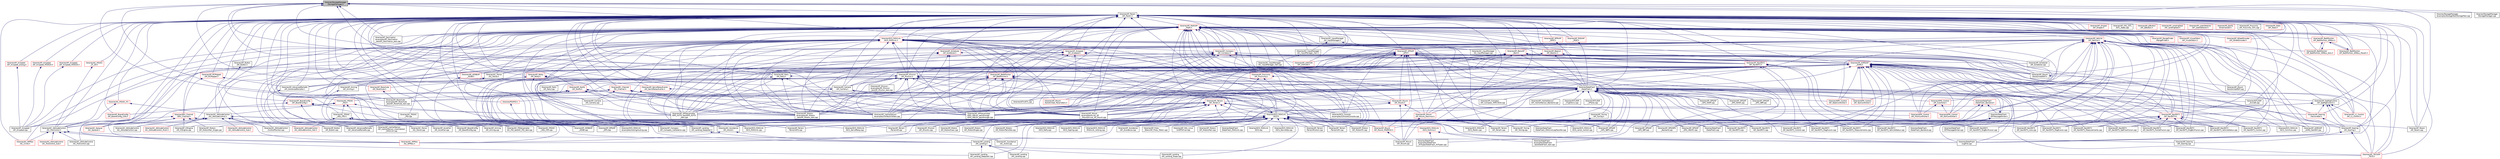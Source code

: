 digraph "libraries/StorageManager/StorageManager.h"
{
 // INTERACTIVE_SVG=YES
  edge [fontname="Helvetica",fontsize="10",labelfontname="Helvetica",labelfontsize="10"];
  node [fontname="Helvetica",fontsize="10",shape=record];
  Node1 [label="libraries/StorageManager\l/StorageManager.h",height=0.2,width=0.4,color="black", fillcolor="grey75", style="filled", fontcolor="black"];
  Node1 -> Node2 [dir="back",color="midnightblue",fontsize="10",style="solid",fontname="Helvetica"];
  Node2 [label="libraries/AP_Declination\l/examples/AP_Declination\l_test/AP_Declination_test.cpp",height=0.2,width=0.4,color="black", fillcolor="white", style="filled",URL="$AP__Declination__test_8cpp.html"];
  Node1 -> Node3 [dir="back",color="midnightblue",fontsize="10",style="solid",fontname="Helvetica"];
  Node3 [label="libraries/AP_GPS/examples\l/GPS_AUTO_test/GPS_AUTO\l_test.cpp",height=0.2,width=0.4,color="black", fillcolor="white", style="filled",URL="$GPS__AUTO__test_8cpp.html"];
  Node1 -> Node4 [dir="back",color="midnightblue",fontsize="10",style="solid",fontname="Helvetica"];
  Node4 [label="libraries/AP_GPS/examples\l/GPS_UBLOX_passthrough\l/GPS_UBLOX_passthrough.cpp",height=0.2,width=0.4,color="black", fillcolor="white", style="filled",URL="$GPS__UBLOX__passthrough_8cpp.html"];
  Node1 -> Node5 [dir="back",color="midnightblue",fontsize="10",style="solid",fontname="Helvetica"];
  Node5 [label="libraries/AP_InertialSensor\l/examples/VibTest/VibTest.cpp",height=0.2,width=0.4,color="black", fillcolor="white", style="filled",URL="$VibTest_8cpp.html"];
  Node1 -> Node6 [dir="back",color="midnightblue",fontsize="10",style="solid",fontname="Helvetica"];
  Node6 [label="libraries/AP_Mission\l/AP_Mission.h",height=0.2,width=0.4,color="black", fillcolor="white", style="filled",URL="$AP__Mission_8h.html",tooltip="Handles the MAVLINK command mission stack. Reads and writes mission to storage. "];
  Node6 -> Node7 [dir="back",color="midnightblue",fontsize="10",style="solid",fontname="Helvetica"];
  Node7 [label="libraries/AP_AdvancedFailsafe\l/AP_AdvancedFailsafe.h",height=0.2,width=0.4,color="black", fillcolor="white", style="filled",URL="$AP__AdvancedFailsafe_8h.html"];
  Node7 -> Node8 [dir="back",color="midnightblue",fontsize="10",style="solid",fontname="Helvetica"];
  Node8 [label="libraries/AP_AdvancedFailsafe\l/AP_AdvancedFailsafe.cpp",height=0.2,width=0.4,color="black", fillcolor="white", style="filled",URL="$AP__AdvancedFailsafe_8cpp.html"];
  Node6 -> Node9 [dir="back",color="midnightblue",fontsize="10",style="solid",fontname="Helvetica"];
  Node9 [label="libraries/AP_Camera\l/AP_Camera.h",height=0.2,width=0.4,color="black", fillcolor="white", style="filled",URL="$AP__Camera_8h.html",tooltip="Photo or video camera manager, with EEPROM-backed storage of constants. "];
  Node9 -> Node10 [dir="back",color="midnightblue",fontsize="10",style="solid",fontname="Helvetica"];
  Node10 [label="libraries/AP_Camera\l/AP_Camera.cpp",height=0.2,width=0.4,color="black", fillcolor="white", style="filled",URL="$AP__Camera_8cpp.html"];
  Node9 -> Node11 [dir="back",color="midnightblue",fontsize="10",style="solid",fontname="Helvetica"];
  Node11 [label="libraries/GCS_MAVLink\l/GCS.h",height=0.2,width=0.4,color="black", fillcolor="white", style="filled",URL="$GCS_8h.html",tooltip="Interface definition for the various Ground Control System. "];
  Node11 -> Node12 [dir="back",color="midnightblue",fontsize="10",style="solid",fontname="Helvetica"];
  Node12 [label="libraries/AC_Fence\l/AC_Fence.cpp",height=0.2,width=0.4,color="black", fillcolor="white", style="filled",URL="$AC__Fence_8cpp.html"];
  Node11 -> Node13 [dir="back",color="midnightblue",fontsize="10",style="solid",fontname="Helvetica"];
  Node13 [label="libraries/AP_AccelCal\l/AP_AccelCal.cpp",height=0.2,width=0.4,color="black", fillcolor="white", style="filled",URL="$AP__AccelCal_8cpp.html"];
  Node11 -> Node14 [dir="back",color="midnightblue",fontsize="10",style="solid",fontname="Helvetica"];
  Node14 [label="libraries/AP_ADSB/AP\l_ADSB.cpp",height=0.2,width=0.4,color="black", fillcolor="white", style="filled",URL="$AP__ADSB_8cpp.html"];
  Node11 -> Node8 [dir="back",color="midnightblue",fontsize="10",style="solid",fontname="Helvetica"];
  Node11 -> Node15 [dir="back",color="midnightblue",fontsize="10",style="solid",fontname="Helvetica"];
  Node15 [label="libraries/AP_AHRS/AP\l_AHRS_NavEKF.cpp",height=0.2,width=0.4,color="black", fillcolor="white", style="filled",URL="$AP__AHRS__NavEKF_8cpp.html"];
  Node11 -> Node16 [dir="back",color="midnightblue",fontsize="10",style="solid",fontname="Helvetica"];
  Node16 [label="libraries/AP_Airspeed\l/AP_Airspeed.cpp",height=0.2,width=0.4,color="black", fillcolor="white", style="filled",URL="$AP__Airspeed_8cpp.html"];
  Node11 -> Node17 [dir="back",color="midnightblue",fontsize="10",style="solid",fontname="Helvetica"];
  Node17 [label="libraries/AP_Arming\l/AP_Arming.cpp",height=0.2,width=0.4,color="black", fillcolor="white", style="filled",URL="$AP__Arming_8cpp.html"];
  Node11 -> Node18 [dir="back",color="midnightblue",fontsize="10",style="solid",fontname="Helvetica"];
  Node18 [label="libraries/AP_Avoidance\l/AP_Avoidance.cpp",height=0.2,width=0.4,color="black", fillcolor="white", style="filled",URL="$AP__Avoidance_8cpp.html"];
  Node11 -> Node19 [dir="back",color="midnightblue",fontsize="10",style="solid",fontname="Helvetica"];
  Node19 [label="libraries/AP_BoardConfig\l/AP_BoardConfig.cpp",height=0.2,width=0.4,color="black", fillcolor="white", style="filled",URL="$AP__BoardConfig_8cpp.html"];
  Node11 -> Node20 [dir="back",color="midnightblue",fontsize="10",style="solid",fontname="Helvetica"];
  Node20 [label="libraries/AP_Button\l/AP_Button.cpp",height=0.2,width=0.4,color="black", fillcolor="white", style="filled",URL="$AP__Button_8cpp.html"];
  Node11 -> Node9 [dir="back",color="midnightblue",fontsize="10",style="solid",fontname="Helvetica"];
  Node11 -> Node21 [dir="back",color="midnightblue",fontsize="10",style="solid",fontname="Helvetica"];
  Node21 [label="libraries/AP_Compass\l/AP_Compass_Calibration.cpp",height=0.2,width=0.4,color="black", fillcolor="white", style="filled",URL="$AP__Compass__Calibration_8cpp.html"];
  Node11 -> Node22 [dir="back",color="midnightblue",fontsize="10",style="solid",fontname="Helvetica"];
  Node22 [label="libraries/AP_Frsky\l_Telem/AP_Frsky_Telem.cpp",height=0.2,width=0.4,color="black", fillcolor="white", style="filled",URL="$AP__Frsky__Telem_8cpp.html"];
  Node11 -> Node23 [dir="back",color="midnightblue",fontsize="10",style="solid",fontname="Helvetica"];
  Node23 [label="libraries/AP_GPS/AP\l_GPS.cpp",height=0.2,width=0.4,color="black", fillcolor="white", style="filled",URL="$AP__GPS_8cpp.html"];
  Node11 -> Node24 [dir="back",color="midnightblue",fontsize="10",style="solid",fontname="Helvetica"];
  Node24 [label="libraries/AP_GPS/AP\l_GPS_SBF.cpp",height=0.2,width=0.4,color="black", fillcolor="white", style="filled",URL="$AP__GPS__SBF_8cpp.html"];
  Node11 -> Node25 [dir="back",color="midnightblue",fontsize="10",style="solid",fontname="Helvetica"];
  Node25 [label="libraries/AP_GPS/AP\l_GPS_SBP2.cpp",height=0.2,width=0.4,color="black", fillcolor="white", style="filled",URL="$AP__GPS__SBP2_8cpp.html"];
  Node11 -> Node26 [dir="back",color="midnightblue",fontsize="10",style="solid",fontname="Helvetica"];
  Node26 [label="libraries/AP_GPS/AP\l_GPS_UBLOX.cpp",height=0.2,width=0.4,color="black", fillcolor="white", style="filled",URL="$AP__GPS__UBLOX_8cpp.html"];
  Node11 -> Node27 [dir="back",color="midnightblue",fontsize="10",style="solid",fontname="Helvetica"];
  Node27 [label="libraries/AP_GPS/GPS\l_Backend.cpp",height=0.2,width=0.4,color="black", fillcolor="white", style="filled",URL="$GPS__Backend_8cpp.html"];
  Node11 -> Node28 [dir="back",color="midnightblue",fontsize="10",style="solid",fontname="Helvetica"];
  Node28 [label="libraries/AP_HAL_Linux\l/UARTDriver.cpp",height=0.2,width=0.4,color="black", fillcolor="white", style="filled",URL="$Linux_2UARTDriver_8cpp.html"];
  Node11 -> Node29 [dir="back",color="midnightblue",fontsize="10",style="solid",fontname="Helvetica"];
  Node29 [label="libraries/AP_ICEngine\l/AP_ICEngine.cpp",height=0.2,width=0.4,color="black", fillcolor="white", style="filled",URL="$AP__ICEngine_8cpp.html"];
  Node11 -> Node30 [dir="back",color="midnightblue",fontsize="10",style="solid",fontname="Helvetica"];
  Node30 [label="libraries/AP_InertialSensor\l/AP_InertialSensor_UserInteract\l_MAVLink.cpp",height=0.2,width=0.4,color="black", fillcolor="white", style="filled",URL="$AP__InertialSensor__UserInteract__MAVLink_8cpp.html"];
  Node11 -> Node31 [dir="back",color="midnightblue",fontsize="10",style="solid",fontname="Helvetica"];
  Node31 [label="libraries/AP_Landing\l/AP_Landing.h",height=0.2,width=0.4,color="black", fillcolor="white", style="filled",URL="$AP__Landing_8h.html"];
  Node31 -> Node32 [dir="back",color="midnightblue",fontsize="10",style="solid",fontname="Helvetica"];
  Node32 [label="libraries/AP_Landing\l/AP_Landing.cpp",height=0.2,width=0.4,color="black", fillcolor="white", style="filled",URL="$AP__Landing_8cpp.html"];
  Node31 -> Node33 [dir="back",color="midnightblue",fontsize="10",style="solid",fontname="Helvetica"];
  Node33 [label="libraries/AP_Landing\l/AP_Landing_Deepstall.cpp",height=0.2,width=0.4,color="black", fillcolor="white", style="filled",URL="$AP__Landing__Deepstall_8cpp.html"];
  Node31 -> Node34 [dir="back",color="midnightblue",fontsize="10",style="solid",fontname="Helvetica"];
  Node34 [label="libraries/AP_Landing\l/AP_Landing_Slope.cpp",height=0.2,width=0.4,color="black", fillcolor="white", style="filled",URL="$AP__Landing__Slope_8cpp.html"];
  Node31 -> Node35 [dir="back",color="midnightblue",fontsize="10",style="solid",fontname="Helvetica"];
  Node35 [label="libraries/AP_TECS/AP\l_TECS.h",height=0.2,width=0.4,color="red", fillcolor="white", style="filled",URL="$AP__TECS_8h.html",tooltip="Combined Total Energy Speed & Height Control. This is a instance of an AP_SpdHgtControl class..."];
  Node11 -> Node36 [dir="back",color="midnightblue",fontsize="10",style="solid",fontname="Helvetica"];
  Node36 [label="libraries/AP_Landing\l/AP_Landing_Deepstall.h",height=0.2,width=0.4,color="black", fillcolor="white", style="filled",URL="$AP__Landing__Deepstall_8h.html"];
  Node36 -> Node31 [dir="back",color="midnightblue",fontsize="10",style="solid",fontname="Helvetica"];
  Node11 -> Node32 [dir="back",color="midnightblue",fontsize="10",style="solid",fontname="Helvetica"];
  Node11 -> Node33 [dir="back",color="midnightblue",fontsize="10",style="solid",fontname="Helvetica"];
  Node11 -> Node34 [dir="back",color="midnightblue",fontsize="10",style="solid",fontname="Helvetica"];
  Node11 -> Node37 [dir="back",color="midnightblue",fontsize="10",style="solid",fontname="Helvetica"];
  Node37 [label="libraries/AP_Mission\l/AP_Mission.cpp",height=0.2,width=0.4,color="black", fillcolor="white", style="filled",URL="$AP__Mission_8cpp.html",tooltip="Handles the MAVLINK command mission stack. Reads and writes mission to storage. "];
  Node11 -> Node38 [dir="back",color="midnightblue",fontsize="10",style="solid",fontname="Helvetica"];
  Node38 [label="libraries/AP_Motors\l/AP_MotorsCoax.cpp",height=0.2,width=0.4,color="black", fillcolor="white", style="filled",URL="$AP__MotorsCoax_8cpp.html"];
  Node11 -> Node39 [dir="back",color="midnightblue",fontsize="10",style="solid",fontname="Helvetica"];
  Node39 [label="libraries/AP_Motors\l/AP_MotorsHeli.cpp",height=0.2,width=0.4,color="black", fillcolor="white", style="filled",URL="$AP__MotorsHeli_8cpp.html"];
  Node11 -> Node40 [dir="back",color="midnightblue",fontsize="10",style="solid",fontname="Helvetica"];
  Node40 [label="libraries/AP_Motors\l/AP_MotorsHeli_Single.cpp",height=0.2,width=0.4,color="black", fillcolor="white", style="filled",URL="$AP__MotorsHeli__Single_8cpp.html"];
  Node11 -> Node41 [dir="back",color="midnightblue",fontsize="10",style="solid",fontname="Helvetica"];
  Node41 [label="libraries/AP_Motors\l/AP_MotorsSingle.cpp",height=0.2,width=0.4,color="black", fillcolor="white", style="filled",URL="$AP__MotorsSingle_8cpp.html"];
  Node11 -> Node42 [dir="back",color="midnightblue",fontsize="10",style="solid",fontname="Helvetica"];
  Node42 [label="libraries/AP_Motors\l/AP_MotorsTailsitter.cpp",height=0.2,width=0.4,color="black", fillcolor="white", style="filled",URL="$AP__MotorsTailsitter_8cpp.html"];
  Node11 -> Node43 [dir="back",color="midnightblue",fontsize="10",style="solid",fontname="Helvetica"];
  Node43 [label="libraries/AP_Motors\l/AP_MotorsTri.cpp",height=0.2,width=0.4,color="black", fillcolor="white", style="filled",URL="$AP__MotorsTri_8cpp.html"];
  Node11 -> Node44 [dir="back",color="midnightblue",fontsize="10",style="solid",fontname="Helvetica"];
  Node44 [label="libraries/AP_Mount\l/AP_Mount_SToRM32.h",height=0.2,width=0.4,color="red", fillcolor="white", style="filled",URL="$AP__Mount__SToRM32_8h.html"];
  Node44 -> Node45 [dir="back",color="midnightblue",fontsize="10",style="solid",fontname="Helvetica"];
  Node45 [label="libraries/AP_Mount\l/AP_Mount.cpp",height=0.2,width=0.4,color="black", fillcolor="white", style="filled",URL="$AP__Mount_8cpp.html"];
  Node11 -> Node46 [dir="back",color="midnightblue",fontsize="10",style="solid",fontname="Helvetica"];
  Node46 [label="libraries/AP_NavEKF2\l/AP_NavEKF2.cpp",height=0.2,width=0.4,color="black", fillcolor="white", style="filled",URL="$AP__NavEKF2_8cpp.html"];
  Node11 -> Node47 [dir="back",color="midnightblue",fontsize="10",style="solid",fontname="Helvetica"];
  Node47 [label="libraries/AP_NavEKF2\l/AP_NavEKF2_Control.cpp",height=0.2,width=0.4,color="black", fillcolor="white", style="filled",URL="$AP__NavEKF2__Control_8cpp.html"];
  Node11 -> Node48 [dir="back",color="midnightblue",fontsize="10",style="solid",fontname="Helvetica"];
  Node48 [label="libraries/AP_NavEKF2\l/AP_NavEKF2_MagFusion.cpp",height=0.2,width=0.4,color="black", fillcolor="white", style="filled",URL="$AP__NavEKF2__MagFusion_8cpp.html"];
  Node11 -> Node49 [dir="back",color="midnightblue",fontsize="10",style="solid",fontname="Helvetica"];
  Node49 [label="libraries/AP_NavEKF2\l/AP_NavEKF2_Measurements.cpp",height=0.2,width=0.4,color="black", fillcolor="white", style="filled",URL="$AP__NavEKF2__Measurements_8cpp.html"];
  Node11 -> Node50 [dir="back",color="midnightblue",fontsize="10",style="solid",fontname="Helvetica"];
  Node50 [label="libraries/AP_NavEKF2\l/AP_NavEKF2_RngBcnFusion.cpp",height=0.2,width=0.4,color="black", fillcolor="white", style="filled",URL="$AP__NavEKF2__RngBcnFusion_8cpp.html"];
  Node11 -> Node51 [dir="back",color="midnightblue",fontsize="10",style="solid",fontname="Helvetica"];
  Node51 [label="libraries/AP_NavEKF2\l/AP_NavEKF2_VehicleStatus.cpp",height=0.2,width=0.4,color="black", fillcolor="white", style="filled",URL="$AP__NavEKF2__VehicleStatus_8cpp.html"];
  Node11 -> Node52 [dir="back",color="midnightblue",fontsize="10",style="solid",fontname="Helvetica"];
  Node52 [label="libraries/AP_NavEKF3\l/AP_NavEKF3.cpp",height=0.2,width=0.4,color="black", fillcolor="white", style="filled",URL="$AP__NavEKF3_8cpp.html"];
  Node11 -> Node53 [dir="back",color="midnightblue",fontsize="10",style="solid",fontname="Helvetica"];
  Node53 [label="libraries/AP_NavEKF3\l/AP_NavEKF3_Control.cpp",height=0.2,width=0.4,color="black", fillcolor="white", style="filled",URL="$AP__NavEKF3__Control_8cpp.html"];
  Node11 -> Node54 [dir="back",color="midnightblue",fontsize="10",style="solid",fontname="Helvetica"];
  Node54 [label="libraries/AP_NavEKF3\l/AP_NavEKF3_core.cpp",height=0.2,width=0.4,color="black", fillcolor="white", style="filled",URL="$AP__NavEKF3__core_8cpp.html"];
  Node11 -> Node55 [dir="back",color="midnightblue",fontsize="10",style="solid",fontname="Helvetica"];
  Node55 [label="libraries/AP_NavEKF3\l/AP_NavEKF3_MagFusion.cpp",height=0.2,width=0.4,color="black", fillcolor="white", style="filled",URL="$AP__NavEKF3__MagFusion_8cpp.html"];
  Node11 -> Node56 [dir="back",color="midnightblue",fontsize="10",style="solid",fontname="Helvetica"];
  Node56 [label="libraries/AP_NavEKF3\l/AP_NavEKF3_Measurements.cpp",height=0.2,width=0.4,color="black", fillcolor="white", style="filled",URL="$AP__NavEKF3__Measurements_8cpp.html"];
  Node11 -> Node57 [dir="back",color="midnightblue",fontsize="10",style="solid",fontname="Helvetica"];
  Node57 [label="libraries/AP_NavEKF3\l/AP_NavEKF3_OptFlowFusion.cpp",height=0.2,width=0.4,color="black", fillcolor="white", style="filled",URL="$AP__NavEKF3__OptFlowFusion_8cpp.html"];
  Node11 -> Node58 [dir="back",color="midnightblue",fontsize="10",style="solid",fontname="Helvetica"];
  Node58 [label="libraries/AP_NavEKF3\l/AP_NavEKF3_PosVelFusion.cpp",height=0.2,width=0.4,color="black", fillcolor="white", style="filled",URL="$AP__NavEKF3__PosVelFusion_8cpp.html"];
  Node11 -> Node59 [dir="back",color="midnightblue",fontsize="10",style="solid",fontname="Helvetica"];
  Node59 [label="libraries/AP_NavEKF3\l/AP_NavEKF3_RngBcnFusion.cpp",height=0.2,width=0.4,color="black", fillcolor="white", style="filled",URL="$AP__NavEKF3__RngBcnFusion_8cpp.html"];
  Node11 -> Node60 [dir="back",color="midnightblue",fontsize="10",style="solid",fontname="Helvetica"];
  Node60 [label="libraries/AP_NavEKF3\l/AP_NavEKF3_VehicleStatus.cpp",height=0.2,width=0.4,color="black", fillcolor="white", style="filled",URL="$AP__NavEKF3__VehicleStatus_8cpp.html"];
  Node11 -> Node61 [dir="back",color="midnightblue",fontsize="10",style="solid",fontname="Helvetica"];
  Node61 [label="libraries/AP_Param\l/AP_Param.cpp",height=0.2,width=0.4,color="black", fillcolor="white", style="filled",URL="$AP__Param_8cpp.html",tooltip="The AP variable store. "];
  Node11 -> Node62 [dir="back",color="midnightblue",fontsize="10",style="solid",fontname="Helvetica"];
  Node62 [label="libraries/AP_Soaring\l/AP_Soaring.cpp",height=0.2,width=0.4,color="black", fillcolor="white", style="filled",URL="$AP__Soaring_8cpp.html"];
  Node11 -> Node63 [dir="back",color="midnightblue",fontsize="10",style="solid",fontname="Helvetica"];
  Node63 [label="libraries/AP_Terrain\l/AP_Terrain.cpp",height=0.2,width=0.4,color="black", fillcolor="white", style="filled",URL="$AP__Terrain_8cpp.html"];
  Node11 -> Node64 [dir="back",color="midnightblue",fontsize="10",style="solid",fontname="Helvetica"];
  Node64 [label="libraries/AP_Terrain\l/TerrainGCS.cpp",height=0.2,width=0.4,color="black", fillcolor="white", style="filled",URL="$TerrainGCS_8cpp.html"];
  Node11 -> Node65 [dir="back",color="midnightblue",fontsize="10",style="solid",fontname="Helvetica"];
  Node65 [label="libraries/AP_Terrain\l/TerrainIO.cpp",height=0.2,width=0.4,color="black", fillcolor="white", style="filled",URL="$TerrainIO_8cpp.html"];
  Node11 -> Node66 [dir="back",color="midnightblue",fontsize="10",style="solid",fontname="Helvetica"];
  Node66 [label="libraries/AP_Terrain\l/TerrainMission.cpp",height=0.2,width=0.4,color="black", fillcolor="white", style="filled",URL="$TerrainMission_8cpp.html"];
  Node11 -> Node67 [dir="back",color="midnightblue",fontsize="10",style="solid",fontname="Helvetica"];
  Node67 [label="libraries/AP_Terrain\l/TerrainUtil.cpp",height=0.2,width=0.4,color="black", fillcolor="white", style="filled",URL="$TerrainUtil_8cpp.html"];
  Node11 -> Node68 [dir="back",color="midnightblue",fontsize="10",style="solid",fontname="Helvetica"];
  Node68 [label="libraries/AP_Tuning\l/AP_Tuning.cpp",height=0.2,width=0.4,color="black", fillcolor="white", style="filled",URL="$AP__Tuning_8cpp.html"];
  Node11 -> Node69 [dir="back",color="midnightblue",fontsize="10",style="solid",fontname="Helvetica"];
  Node69 [label="libraries/DataFlash\l/DataFlash.cpp",height=0.2,width=0.4,color="black", fillcolor="white", style="filled",URL="$DataFlash_8cpp.html"];
  Node11 -> Node70 [dir="back",color="midnightblue",fontsize="10",style="solid",fontname="Helvetica"];
  Node70 [label="libraries/DataFlash\l/DataFlash_MAVLink.cpp",height=0.2,width=0.4,color="black", fillcolor="white", style="filled",URL="$DataFlash__MAVLink_8cpp.html"];
  Node11 -> Node71 [dir="back",color="midnightblue",fontsize="10",style="solid",fontname="Helvetica"];
  Node71 [label="libraries/DataFlash\l/DataFlash_MAVLinkLogTransfer.cpp",height=0.2,width=0.4,color="black", fillcolor="white", style="filled",URL="$DataFlash__MAVLinkLogTransfer_8cpp.html"];
  Node11 -> Node72 [dir="back",color="midnightblue",fontsize="10",style="solid",fontname="Helvetica"];
  Node72 [label="libraries/GCS_MAVLink\l/examples/routing/routing.cpp",height=0.2,width=0.4,color="black", fillcolor="white", style="filled",URL="$routing_8cpp.html"];
  Node11 -> Node73 [dir="back",color="midnightblue",fontsize="10",style="solid",fontname="Helvetica"];
  Node73 [label="libraries/GCS_MAVLink\l/GCS.cpp",height=0.2,width=0.4,color="black", fillcolor="white", style="filled",URL="$GCS_8cpp.html"];
  Node11 -> Node74 [dir="back",color="midnightblue",fontsize="10",style="solid",fontname="Helvetica"];
  Node74 [label="libraries/GCS_MAVLink\l/GCS_Common.cpp",height=0.2,width=0.4,color="black", fillcolor="white", style="filled",URL="$GCS__Common_8cpp.html"];
  Node11 -> Node75 [dir="back",color="midnightblue",fontsize="10",style="solid",fontname="Helvetica"];
  Node75 [label="libraries/GCS_MAVLink\l/GCS_DeviceOp.cpp",height=0.2,width=0.4,color="black", fillcolor="white", style="filled",URL="$GCS__DeviceOp_8cpp.html"];
  Node11 -> Node76 [dir="back",color="midnightblue",fontsize="10",style="solid",fontname="Helvetica"];
  Node76 [label="libraries/GCS_MAVLink\l/GCS_Dummy.h",height=0.2,width=0.4,color="red", fillcolor="white", style="filled",URL="$GCS__Dummy_8h.html"];
  Node76 -> Node77 [dir="back",color="midnightblue",fontsize="10",style="solid",fontname="Helvetica"];
  Node77 [label="libraries/DataFlash\l/examples/DataFlash\l_AllTypes/DataFlash_AllTypes.cpp",height=0.2,width=0.4,color="black", fillcolor="white", style="filled",URL="$DataFlash__AllTypes_8cpp.html"];
  Node76 -> Node78 [dir="back",color="midnightblue",fontsize="10",style="solid",fontname="Helvetica"];
  Node78 [label="libraries/DataFlash\l/examples/DataFlash\l_test/DataFlash_test.cpp",height=0.2,width=0.4,color="black", fillcolor="white", style="filled",URL="$DataFlash__test_8cpp.html"];
  Node11 -> Node79 [dir="back",color="midnightblue",fontsize="10",style="solid",fontname="Helvetica"];
  Node79 [label="libraries/GCS_MAVLink\l/GCS_MAVLink.cpp",height=0.2,width=0.4,color="black", fillcolor="white", style="filled",URL="$GCS__MAVLink_8cpp.html"];
  Node11 -> Node80 [dir="back",color="midnightblue",fontsize="10",style="solid",fontname="Helvetica"];
  Node80 [label="libraries/GCS_MAVLink\l/GCS_Param.cpp",height=0.2,width=0.4,color="black", fillcolor="white", style="filled",URL="$GCS__Param_8cpp.html"];
  Node11 -> Node81 [dir="back",color="midnightblue",fontsize="10",style="solid",fontname="Helvetica"];
  Node81 [label="libraries/GCS_MAVLink\l/GCS_Rally.cpp",height=0.2,width=0.4,color="black", fillcolor="white", style="filled",URL="$GCS__Rally_8cpp.html"];
  Node11 -> Node82 [dir="back",color="midnightblue",fontsize="10",style="solid",fontname="Helvetica"];
  Node82 [label="libraries/GCS_MAVLink\l/GCS_serial_control.cpp",height=0.2,width=0.4,color="black", fillcolor="white", style="filled",URL="$GCS__serial__control_8cpp.html"];
  Node11 -> Node83 [dir="back",color="midnightblue",fontsize="10",style="solid",fontname="Helvetica"];
  Node83 [label="libraries/GCS_MAVLink\l/GCS_ServoRelay.cpp",height=0.2,width=0.4,color="black", fillcolor="white", style="filled",URL="$GCS__ServoRelay_8cpp.html"];
  Node11 -> Node84 [dir="back",color="midnightblue",fontsize="10",style="solid",fontname="Helvetica"];
  Node84 [label="libraries/GCS_MAVLink\l/GCS_Signing.cpp",height=0.2,width=0.4,color="black", fillcolor="white", style="filled",URL="$GCS__Signing_8cpp.html"];
  Node11 -> Node85 [dir="back",color="midnightblue",fontsize="10",style="solid",fontname="Helvetica"];
  Node85 [label="libraries/GCS_MAVLink\l/MAVLink_routing.cpp",height=0.2,width=0.4,color="black", fillcolor="white", style="filled",URL="$MAVLink__routing_8cpp.html"];
  Node6 -> Node3 [dir="back",color="midnightblue",fontsize="10",style="solid",fontname="Helvetica"];
  Node6 -> Node4 [dir="back",color="midnightblue",fontsize="10",style="solid",fontname="Helvetica"];
  Node6 -> Node5 [dir="back",color="midnightblue",fontsize="10",style="solid",fontname="Helvetica"];
  Node6 -> Node31 [dir="back",color="midnightblue",fontsize="10",style="solid",fontname="Helvetica"];
  Node6 -> Node36 [dir="back",color="midnightblue",fontsize="10",style="solid",fontname="Helvetica"];
  Node6 -> Node37 [dir="back",color="midnightblue",fontsize="10",style="solid",fontname="Helvetica"];
  Node6 -> Node86 [dir="back",color="midnightblue",fontsize="10",style="solid",fontname="Helvetica"];
  Node86 [label="libraries/AP_Mission\l/examples/AP_Mission\l_test/AP_Mission_test.cpp",height=0.2,width=0.4,color="black", fillcolor="white", style="filled",URL="$AP__Mission__test_8cpp.html"];
  Node6 -> Node87 [dir="back",color="midnightblue",fontsize="10",style="solid",fontname="Helvetica"];
  Node87 [label="libraries/AP_Motors\l/examples/AP_Motors\l_test/AP_Motors_test.cpp",height=0.2,width=0.4,color="black", fillcolor="white", style="filled",URL="$AP__Motors__test_8cpp.html"];
  Node6 -> Node88 [dir="back",color="midnightblue",fontsize="10",style="solid",fontname="Helvetica"];
  Node88 [label="libraries/AP_Mount\l/examples/trivial_AP\l_Mount/trivial_AP_Mount.cpp",height=0.2,width=0.4,color="black", fillcolor="white", style="filled",URL="$trivial__AP__Mount_8cpp.html"];
  Node6 -> Node89 [dir="back",color="midnightblue",fontsize="10",style="solid",fontname="Helvetica"];
  Node89 [label="libraries/DataFlash\l/DataFlash.h",height=0.2,width=0.4,color="black", fillcolor="white", style="filled",URL="$DataFlash_8h.html"];
  Node89 -> Node90 [dir="back",color="midnightblue",fontsize="10",style="solid",fontname="Helvetica"];
  Node90 [label="libraries/AC_PID/AC\l_PID.h",height=0.2,width=0.4,color="red", fillcolor="white", style="filled",URL="$AC__PID_8h.html",tooltip="Generic PID algorithm, with EEPROM-backed storage of constants. "];
  Node90 -> Node91 [dir="back",color="midnightblue",fontsize="10",style="solid",fontname="Helvetica"];
  Node91 [label="libraries/AC_AttitudeControl\l/AC_AttitudeControl.h",height=0.2,width=0.4,color="black", fillcolor="white", style="filled",URL="$AC__AttitudeControl_8h.html",tooltip="ArduCopter attitude control library. "];
  Node91 -> Node92 [dir="back",color="midnightblue",fontsize="10",style="solid",fontname="Helvetica"];
  Node92 [label="libraries/AC_AttitudeControl\l/AC_AttitudeControl.cpp",height=0.2,width=0.4,color="black", fillcolor="white", style="filled",URL="$AC__AttitudeControl_8cpp.html"];
  Node91 -> Node93 [dir="back",color="midnightblue",fontsize="10",style="solid",fontname="Helvetica"];
  Node93 [label="libraries/AC_AttitudeControl\l/AC_AttitudeControl_Heli.h",height=0.2,width=0.4,color="red", fillcolor="white", style="filled",URL="$AC__AttitudeControl__Heli_8h.html",tooltip="ArduCopter attitude control library for traditional helicopters. "];
  Node91 -> Node94 [dir="back",color="midnightblue",fontsize="10",style="solid",fontname="Helvetica"];
  Node94 [label="libraries/AC_AttitudeControl\l/AC_AttitudeControl_Multi.h",height=0.2,width=0.4,color="red", fillcolor="white", style="filled",URL="$AC__AttitudeControl__Multi_8h.html",tooltip="ArduCopter attitude control library. "];
  Node91 -> Node95 [dir="back",color="midnightblue",fontsize="10",style="solid",fontname="Helvetica"];
  Node95 [label="libraries/AC_AttitudeControl\l/AC_AttitudeControl_Sub.h",height=0.2,width=0.4,color="red", fillcolor="white", style="filled",URL="$AC__AttitudeControl__Sub_8h.html",tooltip="ArduSub attitude control library. "];
  Node91 -> Node96 [dir="back",color="midnightblue",fontsize="10",style="solid",fontname="Helvetica"];
  Node96 [label="libraries/AC_AttitudeControl\l/AC_PosControl.h",height=0.2,width=0.4,color="black", fillcolor="white", style="filled",URL="$AC__PosControl_8h.html"];
  Node96 -> Node97 [dir="back",color="midnightblue",fontsize="10",style="solid",fontname="Helvetica"];
  Node97 [label="libraries/AC_AttitudeControl\l/AC_PosControl.cpp",height=0.2,width=0.4,color="black", fillcolor="white", style="filled",URL="$AC__PosControl_8cpp.html"];
  Node96 -> Node98 [dir="back",color="midnightblue",fontsize="10",style="solid",fontname="Helvetica"];
  Node98 [label="libraries/AC_AttitudeControl\l/AC_PosControl_Sub.h",height=0.2,width=0.4,color="red", fillcolor="white", style="filled",URL="$AC__PosControl__Sub_8h.html"];
  Node96 -> Node99 [dir="back",color="midnightblue",fontsize="10",style="solid",fontname="Helvetica"];
  Node99 [label="libraries/AC_WPNav\l/AC_Circle.h",height=0.2,width=0.4,color="red", fillcolor="white", style="filled",URL="$AC__Circle_8h.html"];
  Node96 -> Node100 [dir="back",color="midnightblue",fontsize="10",style="solid",fontname="Helvetica"];
  Node100 [label="libraries/AC_WPNav\l/AC_WPNav.h",height=0.2,width=0.4,color="red", fillcolor="white", style="filled",URL="$AC__WPNav_8h.html"];
  Node96 -> Node101 [dir="back",color="midnightblue",fontsize="10",style="solid",fontname="Helvetica"];
  Node101 [label="libraries/DataFlash\l/LogFile.cpp",height=0.2,width=0.4,color="black", fillcolor="white", style="filled",URL="$LogFile_8cpp.html"];
  Node91 -> Node102 [dir="back",color="midnightblue",fontsize="10",style="solid",fontname="Helvetica"];
  Node102 [label="libraries/AC_AttitudeControl\l/ControlMonitor.cpp",height=0.2,width=0.4,color="black", fillcolor="white", style="filled",URL="$ControlMonitor_8cpp.html"];
  Node91 -> Node103 [dir="back",color="midnightblue",fontsize="10",style="solid",fontname="Helvetica"];
  Node103 [label="libraries/AC_Avoidance\l/AC_Avoid.h",height=0.2,width=0.4,color="black", fillcolor="white", style="filled",URL="$AC__Avoid_8h.html"];
  Node103 -> Node104 [dir="back",color="midnightblue",fontsize="10",style="solid",fontname="Helvetica"];
  Node104 [label="libraries/AC_Avoidance\l/AC_Avoid.cpp",height=0.2,width=0.4,color="black", fillcolor="white", style="filled",URL="$AC__Avoid_8cpp.html"];
  Node103 -> Node100 [dir="back",color="midnightblue",fontsize="10",style="solid",fontname="Helvetica"];
  Node91 -> Node100 [dir="back",color="midnightblue",fontsize="10",style="solid",fontname="Helvetica"];
  Node91 -> Node101 [dir="back",color="midnightblue",fontsize="10",style="solid",fontname="Helvetica"];
  Node90 -> Node96 [dir="back",color="midnightblue",fontsize="10",style="solid",fontname="Helvetica"];
  Node90 -> Node105 [dir="back",color="midnightblue",fontsize="10",style="solid",fontname="Helvetica"];
  Node105 [label="libraries/AC_PID/AC\l_HELI_PID.h",height=0.2,width=0.4,color="black", fillcolor="white", style="filled",URL="$AC__HELI__PID_8h.html",tooltip="Helicopter Specific Rate PID algorithm, with EEPROM-backed storage of constants. "];
  Node105 -> Node93 [dir="back",color="midnightblue",fontsize="10",style="solid",fontname="Helvetica"];
  Node105 -> Node106 [dir="back",color="midnightblue",fontsize="10",style="solid",fontname="Helvetica"];
  Node106 [label="libraries/AC_PID/AC\l_HELI_PID.cpp",height=0.2,width=0.4,color="black", fillcolor="white", style="filled",URL="$AC__HELI__PID_8cpp.html",tooltip="Generic PID algorithm. "];
  Node105 -> Node107 [dir="back",color="midnightblue",fontsize="10",style="solid",fontname="Helvetica"];
  Node107 [label="libraries/AC_PID/examples\l/AC_PID_test/AC_PID_test.cpp",height=0.2,width=0.4,color="black", fillcolor="white", style="filled",URL="$AC__PID__test_8cpp.html"];
  Node90 -> Node108 [dir="back",color="midnightblue",fontsize="10",style="solid",fontname="Helvetica"];
  Node108 [label="libraries/AC_PID/AC\l_PID.cpp",height=0.2,width=0.4,color="black", fillcolor="white", style="filled",URL="$AC__PID_8cpp.html",tooltip="Generic PID algorithm. "];
  Node90 -> Node107 [dir="back",color="midnightblue",fontsize="10",style="solid",fontname="Helvetica"];
  Node89 -> Node109 [dir="back",color="midnightblue",fontsize="10",style="solid",fontname="Helvetica"];
  Node109 [label="libraries/AP_Compass\l/AP_Compass_MMC3416.cpp",height=0.2,width=0.4,color="black", fillcolor="white", style="filled",URL="$AP__Compass__MMC3416_8cpp.html"];
  Node89 -> Node110 [dir="back",color="midnightblue",fontsize="10",style="solid",fontname="Helvetica"];
  Node110 [label="libraries/AP_GPS/AP\l_GPS_GSOF.cpp",height=0.2,width=0.4,color="black", fillcolor="white", style="filled",URL="$AP__GPS__GSOF_8cpp.html"];
  Node89 -> Node111 [dir="back",color="midnightblue",fontsize="10",style="solid",fontname="Helvetica"];
  Node111 [label="libraries/AP_GPS/AP\l_GPS_NOVA.cpp",height=0.2,width=0.4,color="black", fillcolor="white", style="filled",URL="$AP__GPS__NOVA_8cpp.html"];
  Node89 -> Node24 [dir="back",color="midnightblue",fontsize="10",style="solid",fontname="Helvetica"];
  Node89 -> Node112 [dir="back",color="midnightblue",fontsize="10",style="solid",fontname="Helvetica"];
  Node112 [label="libraries/AP_GPS/AP\l_GPS_SBP.cpp",height=0.2,width=0.4,color="black", fillcolor="white", style="filled",URL="$AP__GPS__SBP_8cpp.html"];
  Node89 -> Node25 [dir="back",color="midnightblue",fontsize="10",style="solid",fontname="Helvetica"];
  Node89 -> Node26 [dir="back",color="midnightblue",fontsize="10",style="solid",fontname="Helvetica"];
  Node89 -> Node3 [dir="back",color="midnightblue",fontsize="10",style="solid",fontname="Helvetica"];
  Node89 -> Node4 [dir="back",color="midnightblue",fontsize="10",style="solid",fontname="Helvetica"];
  Node89 -> Node113 [dir="back",color="midnightblue",fontsize="10",style="solid",fontname="Helvetica"];
  Node113 [label="libraries/AP_InertialSensor\l/AP_InertialSensor_Backend.cpp",height=0.2,width=0.4,color="black", fillcolor="white", style="filled",URL="$AP__InertialSensor__Backend_8cpp.html"];
  Node89 -> Node5 [dir="back",color="midnightblue",fontsize="10",style="solid",fontname="Helvetica"];
  Node89 -> Node87 [dir="back",color="midnightblue",fontsize="10",style="solid",fontname="Helvetica"];
  Node89 -> Node114 [dir="back",color="midnightblue",fontsize="10",style="solid",fontname="Helvetica"];
  Node114 [label="libraries/AP_Mount\l/AP_Mount.h",height=0.2,width=0.4,color="red", fillcolor="white", style="filled",URL="$AP__Mount_8h.html"];
  Node114 -> Node45 [dir="back",color="midnightblue",fontsize="10",style="solid",fontname="Helvetica"];
  Node114 -> Node115 [dir="back",color="midnightblue",fontsize="10",style="solid",fontname="Helvetica"];
  Node115 [label="libraries/AP_Mount\l/AP_Mount_Alexmos.h",height=0.2,width=0.4,color="red", fillcolor="white", style="filled",URL="$AP__Mount__Alexmos_8h.html"];
  Node115 -> Node45 [dir="back",color="midnightblue",fontsize="10",style="solid",fontname="Helvetica"];
  Node114 -> Node88 [dir="back",color="midnightblue",fontsize="10",style="solid",fontname="Helvetica"];
  Node114 -> Node11 [dir="back",color="midnightblue",fontsize="10",style="solid",fontname="Helvetica"];
  Node89 -> Node88 [dir="back",color="midnightblue",fontsize="10",style="solid",fontname="Helvetica"];
  Node89 -> Node116 [dir="back",color="midnightblue",fontsize="10",style="solid",fontname="Helvetica"];
  Node116 [label="libraries/AP_Mount\l/SoloGimbal_Parameters.h",height=0.2,width=0.4,color="red", fillcolor="white", style="filled",URL="$SoloGimbal__Parameters_8h.html"];
  Node89 -> Node46 [dir="back",color="midnightblue",fontsize="10",style="solid",fontname="Helvetica"];
  Node89 -> Node52 [dir="back",color="midnightblue",fontsize="10",style="solid",fontname="Helvetica"];
  Node89 -> Node117 [dir="back",color="midnightblue",fontsize="10",style="solid",fontname="Helvetica"];
  Node117 [label="libraries/AP_Soaring\l/AP_Soaring.h",height=0.2,width=0.4,color="black", fillcolor="white", style="filled",URL="$AP__Soaring_8h.html"];
  Node117 -> Node62 [dir="back",color="midnightblue",fontsize="10",style="solid",fontname="Helvetica"];
  Node117 -> Node35 [dir="back",color="midnightblue",fontsize="10",style="solid",fontname="Helvetica"];
  Node89 -> Node118 [dir="back",color="midnightblue",fontsize="10",style="solid",fontname="Helvetica"];
  Node118 [label="libraries/AP_Soaring\l/Variometer.h",height=0.2,width=0.4,color="red", fillcolor="white", style="filled",URL="$Variometer_8h.html"];
  Node118 -> Node117 [dir="back",color="midnightblue",fontsize="10",style="solid",fontname="Helvetica"];
  Node89 -> Node119 [dir="back",color="midnightblue",fontsize="10",style="solid",fontname="Helvetica"];
  Node119 [label="libraries/AP_SpdHgtControl\l/AP_SpdHgtControl.h",height=0.2,width=0.4,color="black", fillcolor="white", style="filled",URL="$AP__SpdHgtControl_8h.html",tooltip="generic speed & height controller interface "];
  Node119 -> Node120 [dir="back",color="midnightblue",fontsize="10",style="solid",fontname="Helvetica"];
  Node120 [label="libraries/AP_L1_Control\l/AP_L1_Control.h",height=0.2,width=0.4,color="red", fillcolor="white", style="filled",URL="$AP__L1__Control_8h.html",tooltip="L1 Control algorithm. This is a instance of an AP_Navigation class. "];
  Node119 -> Node31 [dir="back",color="midnightblue",fontsize="10",style="solid",fontname="Helvetica"];
  Node119 -> Node36 [dir="back",color="midnightblue",fontsize="10",style="solid",fontname="Helvetica"];
  Node119 -> Node118 [dir="back",color="midnightblue",fontsize="10",style="solid",fontname="Helvetica"];
  Node119 -> Node117 [dir="back",color="midnightblue",fontsize="10",style="solid",fontname="Helvetica"];
  Node119 -> Node35 [dir="back",color="midnightblue",fontsize="10",style="solid",fontname="Helvetica"];
  Node89 -> Node35 [dir="back",color="midnightblue",fontsize="10",style="solid",fontname="Helvetica"];
  Node89 -> Node63 [dir="back",color="midnightblue",fontsize="10",style="solid",fontname="Helvetica"];
  Node89 -> Node121 [dir="back",color="midnightblue",fontsize="10",style="solid",fontname="Helvetica"];
  Node121 [label="libraries/AP_Terrain\l/AP_Terrain.h",height=0.2,width=0.4,color="red", fillcolor="white", style="filled",URL="$AP__Terrain_8h.html"];
  Node121 -> Node100 [dir="back",color="midnightblue",fontsize="10",style="solid",fontname="Helvetica"];
  Node121 -> Node3 [dir="back",color="midnightblue",fontsize="10",style="solid",fontname="Helvetica"];
  Node121 -> Node4 [dir="back",color="midnightblue",fontsize="10",style="solid",fontname="Helvetica"];
  Node121 -> Node5 [dir="back",color="midnightblue",fontsize="10",style="solid",fontname="Helvetica"];
  Node121 -> Node37 [dir="back",color="midnightblue",fontsize="10",style="solid",fontname="Helvetica"];
  Node121 -> Node87 [dir="back",color="midnightblue",fontsize="10",style="solid",fontname="Helvetica"];
  Node121 -> Node88 [dir="back",color="midnightblue",fontsize="10",style="solid",fontname="Helvetica"];
  Node121 -> Node63 [dir="back",color="midnightblue",fontsize="10",style="solid",fontname="Helvetica"];
  Node121 -> Node64 [dir="back",color="midnightblue",fontsize="10",style="solid",fontname="Helvetica"];
  Node121 -> Node65 [dir="back",color="midnightblue",fontsize="10",style="solid",fontname="Helvetica"];
  Node121 -> Node66 [dir="back",color="midnightblue",fontsize="10",style="solid",fontname="Helvetica"];
  Node121 -> Node67 [dir="back",color="midnightblue",fontsize="10",style="solid",fontname="Helvetica"];
  Node121 -> Node122 [dir="back",color="midnightblue",fontsize="10",style="solid",fontname="Helvetica"];
  Node122 [label="libraries/GCS_Console\l/examples/Console/Console.cpp",height=0.2,width=0.4,color="black", fillcolor="white", style="filled",URL="$Console_8cpp.html"];
  Node89 -> Node123 [dir="back",color="midnightblue",fontsize="10",style="solid",fontname="Helvetica"];
  Node123 [label="libraries/AP_Tuning\l/AP_Tuning.h",height=0.2,width=0.4,color="black", fillcolor="white", style="filled",URL="$AP__Tuning_8h.html"];
  Node123 -> Node68 [dir="back",color="midnightblue",fontsize="10",style="solid",fontname="Helvetica"];
  Node89 -> Node124 [dir="back",color="midnightblue",fontsize="10",style="solid",fontname="Helvetica"];
  Node124 [label="libraries/APM_Control\l/AP_AutoTune.h",height=0.2,width=0.4,color="red", fillcolor="white", style="filled",URL="$AP__AutoTune_8h.html"];
  Node124 -> Node125 [dir="back",color="midnightblue",fontsize="10",style="solid",fontname="Helvetica"];
  Node125 [label="libraries/APM_Control\l/AP_PitchController.h",height=0.2,width=0.4,color="red", fillcolor="white", style="filled",URL="$AP__PitchController_8h.html"];
  Node124 -> Node126 [dir="back",color="midnightblue",fontsize="10",style="solid",fontname="Helvetica"];
  Node126 [label="libraries/APM_Control\l/AP_RollController.h",height=0.2,width=0.4,color="red", fillcolor="white", style="filled",URL="$AP__RollController_8h.html"];
  Node89 -> Node125 [dir="back",color="midnightblue",fontsize="10",style="solid",fontname="Helvetica"];
  Node89 -> Node126 [dir="back",color="midnightblue",fontsize="10",style="solid",fontname="Helvetica"];
  Node89 -> Node127 [dir="back",color="midnightblue",fontsize="10",style="solid",fontname="Helvetica"];
  Node127 [label="libraries/APM_Control\l/AP_SteerController.h",height=0.2,width=0.4,color="red", fillcolor="white", style="filled",URL="$AP__SteerController_8h.html"];
  Node89 -> Node128 [dir="back",color="midnightblue",fontsize="10",style="solid",fontname="Helvetica"];
  Node128 [label="libraries/APM_Control\l/AP_YawController.h",height=0.2,width=0.4,color="red", fillcolor="white", style="filled",URL="$AP__YawController_8h.html"];
  Node89 -> Node69 [dir="back",color="midnightblue",fontsize="10",style="solid",fontname="Helvetica"];
  Node89 -> Node129 [dir="back",color="midnightblue",fontsize="10",style="solid",fontname="Helvetica"];
  Node129 [label="libraries/DataFlash\l/DataFlash_Backend.h",height=0.2,width=0.4,color="red", fillcolor="white", style="filled",URL="$DataFlash__Backend_8h.html"];
  Node129 -> Node130 [dir="back",color="midnightblue",fontsize="10",style="solid",fontname="Helvetica"];
  Node130 [label="libraries/DataFlash\l/DFMessageWriter.h",height=0.2,width=0.4,color="black", fillcolor="white", style="filled",URL="$DFMessageWriter_8h.html"];
  Node130 -> Node89 [dir="back",color="midnightblue",fontsize="10",style="solid",fontname="Helvetica"];
  Node130 -> Node131 [dir="back",color="midnightblue",fontsize="10",style="solid",fontname="Helvetica"];
  Node131 [label="libraries/DataFlash\l/DataFlash_Backend.cpp",height=0.2,width=0.4,color="black", fillcolor="white", style="filled",URL="$DataFlash__Backend_8cpp.html"];
  Node130 -> Node132 [dir="back",color="midnightblue",fontsize="10",style="solid",fontname="Helvetica"];
  Node132 [label="libraries/DataFlash\l/DFMessageWriter.cpp",height=0.2,width=0.4,color="black", fillcolor="white", style="filled",URL="$DFMessageWriter_8cpp.html"];
  Node130 -> Node101 [dir="back",color="midnightblue",fontsize="10",style="solid",fontname="Helvetica"];
  Node129 -> Node69 [dir="back",color="midnightblue",fontsize="10",style="solid",fontname="Helvetica"];
  Node129 -> Node131 [dir="back",color="midnightblue",fontsize="10",style="solid",fontname="Helvetica"];
  Node89 -> Node71 [dir="back",color="midnightblue",fontsize="10",style="solid",fontname="Helvetica"];
  Node89 -> Node77 [dir="back",color="midnightblue",fontsize="10",style="solid",fontname="Helvetica"];
  Node89 -> Node78 [dir="back",color="midnightblue",fontsize="10",style="solid",fontname="Helvetica"];
  Node89 -> Node101 [dir="back",color="midnightblue",fontsize="10",style="solid",fontname="Helvetica"];
  Node89 -> Node11 [dir="back",color="midnightblue",fontsize="10",style="solid",fontname="Helvetica"];
  Node89 -> Node82 [dir="back",color="midnightblue",fontsize="10",style="solid",fontname="Helvetica"];
  Node89 -> Node133 [dir="back",color="midnightblue",fontsize="10",style="solid",fontname="Helvetica"];
  Node133 [label="libraries/PID/PID.h",height=0.2,width=0.4,color="red", fillcolor="white", style="filled",URL="$PID_8h.html",tooltip="Generic PID algorithm, with EEPROM-backed storage of constants. "];
  Node133 -> Node36 [dir="back",color="midnightblue",fontsize="10",style="solid",fontname="Helvetica"];
  Node89 -> Node134 [dir="back",color="midnightblue",fontsize="10",style="solid",fontname="Helvetica"];
  Node134 [label="libraries/SITL/SIM\l_Aircraft.cpp",height=0.2,width=0.4,color="black", fillcolor="white", style="filled",URL="$SIM__Aircraft_8cpp.html"];
  Node89 -> Node135 [dir="back",color="midnightblue",fontsize="10",style="solid",fontname="Helvetica"];
  Node135 [label="libraries/SITL/SIM\l_FlightAxis.cpp",height=0.2,width=0.4,color="black", fillcolor="white", style="filled",URL="$SIM__FlightAxis_8cpp.html"];
  Node89 -> Node136 [dir="back",color="midnightblue",fontsize="10",style="solid",fontname="Helvetica"];
  Node136 [label="libraries/SITL/SIM\l_XPlane.cpp",height=0.2,width=0.4,color="black", fillcolor="white", style="filled",URL="$SIM__XPlane_8cpp.html"];
  Node89 -> Node137 [dir="back",color="midnightblue",fontsize="10",style="solid",fontname="Helvetica"];
  Node137 [label="libraries/SITL/SITL.cpp",height=0.2,width=0.4,color="black", fillcolor="white", style="filled",URL="$SITL_8cpp.html"];
  Node6 -> Node130 [dir="back",color="midnightblue",fontsize="10",style="solid",fontname="Helvetica"];
  Node6 -> Node122 [dir="back",color="midnightblue",fontsize="10",style="solid",fontname="Helvetica"];
  Node6 -> Node11 [dir="back",color="midnightblue",fontsize="10",style="solid",fontname="Helvetica"];
  Node1 -> Node87 [dir="back",color="midnightblue",fontsize="10",style="solid",fontname="Helvetica"];
  Node1 -> Node88 [dir="back",color="midnightblue",fontsize="10",style="solid",fontname="Helvetica"];
  Node1 -> Node138 [dir="back",color="midnightblue",fontsize="10",style="solid",fontname="Helvetica"];
  Node138 [label="libraries/AP_Parachute\l/examples/AP_Parachute\l_test/AP_Parachute_test.cpp",height=0.2,width=0.4,color="black", fillcolor="white", style="filled",URL="$AP__Parachute__test_8cpp.html"];
  Node1 -> Node139 [dir="back",color="midnightblue",fontsize="10",style="solid",fontname="Helvetica"];
  Node139 [label="libraries/AP_Param\l/AP_Param.h",height=0.2,width=0.4,color="black", fillcolor="white", style="filled",URL="$AP__Param_8h.html",tooltip="A system for managing and storing variables that are of general interest to the system. "];
  Node139 -> Node91 [dir="back",color="midnightblue",fontsize="10",style="solid",fontname="Helvetica"];
  Node139 -> Node96 [dir="back",color="midnightblue",fontsize="10",style="solid",fontname="Helvetica"];
  Node139 -> Node103 [dir="back",color="midnightblue",fontsize="10",style="solid",fontname="Helvetica"];
  Node139 -> Node140 [dir="back",color="midnightblue",fontsize="10",style="solid",fontname="Helvetica"];
  Node140 [label="libraries/AC_Fence\l/AC_Fence.h",height=0.2,width=0.4,color="black", fillcolor="white", style="filled",URL="$AC__Fence_8h.html"];
  Node140 -> Node103 [dir="back",color="midnightblue",fontsize="10",style="solid",fontname="Helvetica"];
  Node140 -> Node12 [dir="back",color="midnightblue",fontsize="10",style="solid",fontname="Helvetica"];
  Node139 -> Node141 [dir="back",color="midnightblue",fontsize="10",style="solid",fontname="Helvetica"];
  Node141 [label="libraries/AC_InputManager\l/AC_InputManager.h",height=0.2,width=0.4,color="black", fillcolor="white", style="filled",URL="$AC__InputManager_8h.html",tooltip="Pilot manual control input library. "];
  Node141 -> Node142 [dir="back",color="midnightblue",fontsize="10",style="solid",fontname="Helvetica"];
  Node142 [label="libraries/AC_InputManager\l/AC_InputManager.cpp",height=0.2,width=0.4,color="black", fillcolor="white", style="filled",URL="$AC__InputManager_8cpp.html"];
  Node141 -> Node143 [dir="back",color="midnightblue",fontsize="10",style="solid",fontname="Helvetica"];
  Node143 [label="libraries/AC_InputManager\l/AC_InputManager_Heli.h",height=0.2,width=0.4,color="black", fillcolor="white", style="filled",URL="$AC__InputManager__Heli_8h.html",tooltip="Pilot manual control input library for Conventional Helicopter. "];
  Node143 -> Node144 [dir="back",color="midnightblue",fontsize="10",style="solid",fontname="Helvetica"];
  Node144 [label="libraries/AC_InputManager\l/AC_InputManager_Heli.cpp",height=0.2,width=0.4,color="black", fillcolor="white", style="filled",URL="$AC__InputManager__Heli_8cpp.html"];
  Node139 -> Node143 [dir="back",color="midnightblue",fontsize="10",style="solid",fontname="Helvetica"];
  Node139 -> Node105 [dir="back",color="midnightblue",fontsize="10",style="solid",fontname="Helvetica"];
  Node139 -> Node90 [dir="back",color="midnightblue",fontsize="10",style="solid",fontname="Helvetica"];
  Node139 -> Node145 [dir="back",color="midnightblue",fontsize="10",style="solid",fontname="Helvetica"];
  Node145 [label="libraries/AC_PID/AC_P.h",height=0.2,width=0.4,color="red", fillcolor="white", style="filled",URL="$AC__P_8h.html"];
  Node145 -> Node91 [dir="back",color="midnightblue",fontsize="10",style="solid",fontname="Helvetica"];
  Node145 -> Node96 [dir="back",color="midnightblue",fontsize="10",style="solid",fontname="Helvetica"];
  Node139 -> Node146 [dir="back",color="midnightblue",fontsize="10",style="solid",fontname="Helvetica"];
  Node146 [label="libraries/AC_PID/AC\l_PI_2D.h",height=0.2,width=0.4,color="red", fillcolor="white", style="filled",URL="$AC__PI__2D_8h.html",tooltip="Generic PID algorithm, with EEPROM-backed storage of constants. "];
  Node146 -> Node96 [dir="back",color="midnightblue",fontsize="10",style="solid",fontname="Helvetica"];
  Node139 -> Node147 [dir="back",color="midnightblue",fontsize="10",style="solid",fontname="Helvetica"];
  Node147 [label="libraries/AC_Sprayer\l/AC_Sprayer.h",height=0.2,width=0.4,color="red", fillcolor="white", style="filled",URL="$AC__Sprayer_8h.html",tooltip="Crop sprayer library. "];
  Node139 -> Node99 [dir="back",color="midnightblue",fontsize="10",style="solid",fontname="Helvetica"];
  Node139 -> Node100 [dir="back",color="midnightblue",fontsize="10",style="solid",fontname="Helvetica"];
  Node139 -> Node148 [dir="back",color="midnightblue",fontsize="10",style="solid",fontname="Helvetica"];
  Node148 [label="libraries/AP_ADSB/AP\l_ADSB.h",height=0.2,width=0.4,color="red", fillcolor="white", style="filled",URL="$AP__ADSB_8h.html"];
  Node148 -> Node14 [dir="back",color="midnightblue",fontsize="10",style="solid",fontname="Helvetica"];
  Node139 -> Node7 [dir="back",color="midnightblue",fontsize="10",style="solid",fontname="Helvetica"];
  Node139 -> Node149 [dir="back",color="midnightblue",fontsize="10",style="solid",fontname="Helvetica"];
  Node149 [label="libraries/AP_AHRS/AP\l_AHRS.h",height=0.2,width=0.4,color="red", fillcolor="white", style="filled",URL="$AP__AHRS_8h.html"];
  Node149 -> Node103 [dir="back",color="midnightblue",fontsize="10",style="solid",fontname="Helvetica"];
  Node149 -> Node140 [dir="back",color="midnightblue",fontsize="10",style="solid",fontname="Helvetica"];
  Node149 -> Node148 [dir="back",color="midnightblue",fontsize="10",style="solid",fontname="Helvetica"];
  Node149 -> Node15 [dir="back",color="midnightblue",fontsize="10",style="solid",fontname="Helvetica"];
  Node149 -> Node150 [dir="back",color="midnightblue",fontsize="10",style="solid",fontname="Helvetica"];
  Node150 [label="libraries/AP_Arming\l/AP_Arming.h",height=0.2,width=0.4,color="black", fillcolor="white", style="filled",URL="$AP__Arming_8h.html"];
  Node150 -> Node17 [dir="back",color="midnightblue",fontsize="10",style="solid",fontname="Helvetica"];
  Node149 -> Node9 [dir="back",color="midnightblue",fontsize="10",style="solid",fontname="Helvetica"];
  Node149 -> Node3 [dir="back",color="midnightblue",fontsize="10",style="solid",fontname="Helvetica"];
  Node149 -> Node4 [dir="back",color="midnightblue",fontsize="10",style="solid",fontname="Helvetica"];
  Node149 -> Node5 [dir="back",color="midnightblue",fontsize="10",style="solid",fontname="Helvetica"];
  Node149 -> Node120 [dir="back",color="midnightblue",fontsize="10",style="solid",fontname="Helvetica"];
  Node149 -> Node6 [dir="back",color="midnightblue",fontsize="10",style="solid",fontname="Helvetica"];
  Node149 -> Node87 [dir="back",color="midnightblue",fontsize="10",style="solid",fontname="Helvetica"];
  Node149 -> Node114 [dir="back",color="midnightblue",fontsize="10",style="solid",fontname="Helvetica"];
  Node149 -> Node115 [dir="back",color="midnightblue",fontsize="10",style="solid",fontname="Helvetica"];
  Node149 -> Node44 [dir="back",color="midnightblue",fontsize="10",style="solid",fontname="Helvetica"];
  Node149 -> Node88 [dir="back",color="midnightblue",fontsize="10",style="solid",fontname="Helvetica"];
  Node149 -> Node151 [dir="back",color="midnightblue",fontsize="10",style="solid",fontname="Helvetica"];
  Node151 [label="libraries/AP_Mount\l/SoloGimbalEKF.h",height=0.2,width=0.4,color="black", fillcolor="white", style="filled",URL="$SoloGimbalEKF_8h.html"];
  Node151 -> Node152 [dir="back",color="midnightblue",fontsize="10",style="solid",fontname="Helvetica"];
  Node152 [label="libraries/AP_Mount\l/SoloGimbalEKF.cpp",height=0.2,width=0.4,color="black", fillcolor="white", style="filled",URL="$SoloGimbalEKF_8cpp.html"];
  Node149 -> Node47 [dir="back",color="midnightblue",fontsize="10",style="solid",fontname="Helvetica"];
  Node149 -> Node48 [dir="back",color="midnightblue",fontsize="10",style="solid",fontname="Helvetica"];
  Node149 -> Node49 [dir="back",color="midnightblue",fontsize="10",style="solid",fontname="Helvetica"];
  Node149 -> Node50 [dir="back",color="midnightblue",fontsize="10",style="solid",fontname="Helvetica"];
  Node149 -> Node51 [dir="back",color="midnightblue",fontsize="10",style="solid",fontname="Helvetica"];
  Node149 -> Node53 [dir="back",color="midnightblue",fontsize="10",style="solid",fontname="Helvetica"];
  Node149 -> Node54 [dir="back",color="midnightblue",fontsize="10",style="solid",fontname="Helvetica"];
  Node149 -> Node55 [dir="back",color="midnightblue",fontsize="10",style="solid",fontname="Helvetica"];
  Node149 -> Node56 [dir="back",color="midnightblue",fontsize="10",style="solid",fontname="Helvetica"];
  Node149 -> Node57 [dir="back",color="midnightblue",fontsize="10",style="solid",fontname="Helvetica"];
  Node149 -> Node58 [dir="back",color="midnightblue",fontsize="10",style="solid",fontname="Helvetica"];
  Node149 -> Node59 [dir="back",color="midnightblue",fontsize="10",style="solid",fontname="Helvetica"];
  Node149 -> Node60 [dir="back",color="midnightblue",fontsize="10",style="solid",fontname="Helvetica"];
  Node149 -> Node153 [dir="back",color="midnightblue",fontsize="10",style="solid",fontname="Helvetica"];
  Node153 [label="libraries/AP_Rally\l/AP_Rally.h",height=0.2,width=0.4,color="black", fillcolor="white", style="filled",URL="$AP__Rally_8h.html",tooltip="Handles rally point storage and retrieval. "];
  Node153 -> Node3 [dir="back",color="midnightblue",fontsize="10",style="solid",fontname="Helvetica"];
  Node153 -> Node4 [dir="back",color="midnightblue",fontsize="10",style="solid",fontname="Helvetica"];
  Node153 -> Node5 [dir="back",color="midnightblue",fontsize="10",style="solid",fontname="Helvetica"];
  Node153 -> Node154 [dir="back",color="midnightblue",fontsize="10",style="solid",fontname="Helvetica"];
  Node154 [label="libraries/AP_Rally\l/AP_Rally.cpp",height=0.2,width=0.4,color="black", fillcolor="white", style="filled",URL="$AP__Rally_8cpp.html"];
  Node153 -> Node89 [dir="back",color="midnightblue",fontsize="10",style="solid",fontname="Helvetica"];
  Node149 -> Node117 [dir="back",color="midnightblue",fontsize="10",style="solid",fontname="Helvetica"];
  Node149 -> Node118 [dir="back",color="midnightblue",fontsize="10",style="solid",fontname="Helvetica"];
  Node149 -> Node35 [dir="back",color="midnightblue",fontsize="10",style="solid",fontname="Helvetica"];
  Node149 -> Node125 [dir="back",color="midnightblue",fontsize="10",style="solid",fontname="Helvetica"];
  Node149 -> Node126 [dir="back",color="midnightblue",fontsize="10",style="solid",fontname="Helvetica"];
  Node149 -> Node127 [dir="back",color="midnightblue",fontsize="10",style="solid",fontname="Helvetica"];
  Node149 -> Node128 [dir="back",color="midnightblue",fontsize="10",style="solid",fontname="Helvetica"];
  Node149 -> Node89 [dir="back",color="midnightblue",fontsize="10",style="solid",fontname="Helvetica"];
  Node149 -> Node101 [dir="back",color="midnightblue",fontsize="10",style="solid",fontname="Helvetica"];
  Node149 -> Node74 [dir="back",color="midnightblue",fontsize="10",style="solid",fontname="Helvetica"];
  Node149 -> Node80 [dir="back",color="midnightblue",fontsize="10",style="solid",fontname="Helvetica"];
  Node139 -> Node155 [dir="back",color="midnightblue",fontsize="10",style="solid",fontname="Helvetica"];
  Node155 [label="libraries/AP_Airspeed\l/AP_Airspeed.h",height=0.2,width=0.4,color="red", fillcolor="white", style="filled",URL="$AP__Airspeed_8h.html"];
  Node155 -> Node149 [dir="back",color="midnightblue",fontsize="10",style="solid",fontname="Helvetica"];
  Node155 -> Node16 [dir="back",color="midnightblue",fontsize="10",style="solid",fontname="Helvetica"];
  Node155 -> Node3 [dir="back",color="midnightblue",fontsize="10",style="solid",fontname="Helvetica"];
  Node155 -> Node4 [dir="back",color="midnightblue",fontsize="10",style="solid",fontname="Helvetica"];
  Node155 -> Node5 [dir="back",color="midnightblue",fontsize="10",style="solid",fontname="Helvetica"];
  Node155 -> Node87 [dir="back",color="midnightblue",fontsize="10",style="solid",fontname="Helvetica"];
  Node155 -> Node88 [dir="back",color="midnightblue",fontsize="10",style="solid",fontname="Helvetica"];
  Node155 -> Node151 [dir="back",color="midnightblue",fontsize="10",style="solid",fontname="Helvetica"];
  Node155 -> Node156 [dir="back",color="midnightblue",fontsize="10",style="solid",fontname="Helvetica"];
  Node156 [label="libraries/AP_NavEKF2\l/AP_NavEKF2.h",height=0.2,width=0.4,color="red", fillcolor="white", style="filled",URL="$AP__NavEKF2_8h.html"];
  Node156 -> Node47 [dir="back",color="midnightblue",fontsize="10",style="solid",fontname="Helvetica"];
  Node156 -> Node48 [dir="back",color="midnightblue",fontsize="10",style="solid",fontname="Helvetica"];
  Node156 -> Node49 [dir="back",color="midnightblue",fontsize="10",style="solid",fontname="Helvetica"];
  Node156 -> Node50 [dir="back",color="midnightblue",fontsize="10",style="solid",fontname="Helvetica"];
  Node156 -> Node51 [dir="back",color="midnightblue",fontsize="10",style="solid",fontname="Helvetica"];
  Node155 -> Node157 [dir="back",color="midnightblue",fontsize="10",style="solid",fontname="Helvetica"];
  Node157 [label="libraries/AP_NavEKF3\l/AP_NavEKF3.h",height=0.2,width=0.4,color="red", fillcolor="white", style="filled",URL="$AP__NavEKF3_8h.html"];
  Node157 -> Node53 [dir="back",color="midnightblue",fontsize="10",style="solid",fontname="Helvetica"];
  Node157 -> Node54 [dir="back",color="midnightblue",fontsize="10",style="solid",fontname="Helvetica"];
  Node157 -> Node55 [dir="back",color="midnightblue",fontsize="10",style="solid",fontname="Helvetica"];
  Node157 -> Node56 [dir="back",color="midnightblue",fontsize="10",style="solid",fontname="Helvetica"];
  Node157 -> Node57 [dir="back",color="midnightblue",fontsize="10",style="solid",fontname="Helvetica"];
  Node157 -> Node58 [dir="back",color="midnightblue",fontsize="10",style="solid",fontname="Helvetica"];
  Node157 -> Node59 [dir="back",color="midnightblue",fontsize="10",style="solid",fontname="Helvetica"];
  Node157 -> Node60 [dir="back",color="midnightblue",fontsize="10",style="solid",fontname="Helvetica"];
  Node155 -> Node89 [dir="back",color="midnightblue",fontsize="10",style="solid",fontname="Helvetica"];
  Node139 -> Node158 [dir="back",color="midnightblue",fontsize="10",style="solid",fontname="Helvetica"];
  Node158 [label="libraries/AP_Airspeed\l/AP_Airspeed_MS4525.h",height=0.2,width=0.4,color="red", fillcolor="white", style="filled",URL="$AP__Airspeed__MS4525_8h.html"];
  Node158 -> Node16 [dir="back",color="midnightblue",fontsize="10",style="solid",fontname="Helvetica"];
  Node139 -> Node159 [dir="back",color="midnightblue",fontsize="10",style="solid",fontname="Helvetica"];
  Node159 [label="libraries/AP_Airspeed\l/AP_Airspeed_MS5525.h",height=0.2,width=0.4,color="red", fillcolor="white", style="filled",URL="$AP__Airspeed__MS5525_8h.html"];
  Node159 -> Node16 [dir="back",color="midnightblue",fontsize="10",style="solid",fontname="Helvetica"];
  Node139 -> Node160 [dir="back",color="midnightblue",fontsize="10",style="solid",fontname="Helvetica"];
  Node160 [label="libraries/AP_Airspeed\l/AP_Airspeed_analog.h",height=0.2,width=0.4,color="red", fillcolor="white", style="filled",URL="$AP__Airspeed__analog_8h.html"];
  Node160 -> Node16 [dir="back",color="midnightblue",fontsize="10",style="solid",fontname="Helvetica"];
  Node139 -> Node150 [dir="back",color="midnightblue",fontsize="10",style="solid",fontname="Helvetica"];
  Node139 -> Node161 [dir="back",color="midnightblue",fontsize="10",style="solid",fontname="Helvetica"];
  Node161 [label="libraries/AP_Baro/AP\l_Baro.h",height=0.2,width=0.4,color="red", fillcolor="white", style="filled",URL="$AP__Baro_8h.html"];
  Node161 -> Node7 [dir="back",color="midnightblue",fontsize="10",style="solid",fontname="Helvetica"];
  Node161 -> Node149 [dir="back",color="midnightblue",fontsize="10",style="solid",fontname="Helvetica"];
  Node161 -> Node3 [dir="back",color="midnightblue",fontsize="10",style="solid",fontname="Helvetica"];
  Node161 -> Node4 [dir="back",color="midnightblue",fontsize="10",style="solid",fontname="Helvetica"];
  Node161 -> Node5 [dir="back",color="midnightblue",fontsize="10",style="solid",fontname="Helvetica"];
  Node161 -> Node87 [dir="back",color="midnightblue",fontsize="10",style="solid",fontname="Helvetica"];
  Node161 -> Node88 [dir="back",color="midnightblue",fontsize="10",style="solid",fontname="Helvetica"];
  Node161 -> Node151 [dir="back",color="midnightblue",fontsize="10",style="solid",fontname="Helvetica"];
  Node161 -> Node156 [dir="back",color="midnightblue",fontsize="10",style="solid",fontname="Helvetica"];
  Node161 -> Node157 [dir="back",color="midnightblue",fontsize="10",style="solid",fontname="Helvetica"];
  Node161 -> Node89 [dir="back",color="midnightblue",fontsize="10",style="solid",fontname="Helvetica"];
  Node161 -> Node101 [dir="back",color="midnightblue",fontsize="10",style="solid",fontname="Helvetica"];
  Node139 -> Node162 [dir="back",color="midnightblue",fontsize="10",style="solid",fontname="Helvetica"];
  Node162 [label="libraries/AP_BattMonitor\l/AP_BattMonitor.h",height=0.2,width=0.4,color="red", fillcolor="white", style="filled",URL="$AP__BattMonitor_8h.html"];
  Node162 -> Node150 [dir="back",color="midnightblue",fontsize="10",style="solid",fontname="Helvetica"];
  Node162 -> Node3 [dir="back",color="midnightblue",fontsize="10",style="solid",fontname="Helvetica"];
  Node162 -> Node4 [dir="back",color="midnightblue",fontsize="10",style="solid",fontname="Helvetica"];
  Node162 -> Node5 [dir="back",color="midnightblue",fontsize="10",style="solid",fontname="Helvetica"];
  Node162 -> Node87 [dir="back",color="midnightblue",fontsize="10",style="solid",fontname="Helvetica"];
  Node162 -> Node88 [dir="back",color="midnightblue",fontsize="10",style="solid",fontname="Helvetica"];
  Node162 -> Node89 [dir="back",color="midnightblue",fontsize="10",style="solid",fontname="Helvetica"];
  Node162 -> Node101 [dir="back",color="midnightblue",fontsize="10",style="solid",fontname="Helvetica"];
  Node162 -> Node11 [dir="back",color="midnightblue",fontsize="10",style="solid",fontname="Helvetica"];
  Node139 -> Node163 [dir="back",color="midnightblue",fontsize="10",style="solid",fontname="Helvetica"];
  Node163 [label="libraries/AP_BattMonitor\l/AP_BattMonitor_SMBus.h",height=0.2,width=0.4,color="red", fillcolor="white", style="filled",URL="$AP__BattMonitor__SMBus_8h.html"];
  Node163 -> Node164 [dir="back",color="midnightblue",fontsize="10",style="solid",fontname="Helvetica"];
  Node164 [label="libraries/AP_BattMonitor\l/AP_BattMonitor_SMBus_Solo.h",height=0.2,width=0.4,color="red", fillcolor="white", style="filled",URL="$AP__BattMonitor__SMBus__Solo_8h.html"];
  Node164 -> Node163 [dir="back",color="midnightblue",fontsize="10",style="solid",fontname="Helvetica"];
  Node163 -> Node165 [dir="back",color="midnightblue",fontsize="10",style="solid",fontname="Helvetica"];
  Node165 [label="libraries/AP_BattMonitor\l/AP_BattMonitor_SMBus_Maxell.h",height=0.2,width=0.4,color="red", fillcolor="white", style="filled",URL="$AP__BattMonitor__SMBus__Maxell_8h.html"];
  Node165 -> Node163 [dir="back",color="midnightblue",fontsize="10",style="solid",fontname="Helvetica"];
  Node139 -> Node164 [dir="back",color="midnightblue",fontsize="10",style="solid",fontname="Helvetica"];
  Node139 -> Node165 [dir="back",color="midnightblue",fontsize="10",style="solid",fontname="Helvetica"];
  Node139 -> Node166 [dir="back",color="midnightblue",fontsize="10",style="solid",fontname="Helvetica"];
  Node166 [label="libraries/AP_Beacon\l/AP_Beacon.h",height=0.2,width=0.4,color="red", fillcolor="white", style="filled",URL="$AP__Beacon_8h.html"];
  Node166 -> Node103 [dir="back",color="midnightblue",fontsize="10",style="solid",fontname="Helvetica"];
  Node166 -> Node149 [dir="back",color="midnightblue",fontsize="10",style="solid",fontname="Helvetica"];
  Node166 -> Node89 [dir="back",color="midnightblue",fontsize="10",style="solid",fontname="Helvetica"];
  Node139 -> Node167 [dir="back",color="midnightblue",fontsize="10",style="solid",fontname="Helvetica"];
  Node167 [label="libraries/AP_BoardConfig\l/AP_BoardConfig.h",height=0.2,width=0.4,color="red", fillcolor="white", style="filled",URL="$AP__BoardConfig_8h.html"];
  Node167 -> Node19 [dir="back",color="midnightblue",fontsize="10",style="solid",fontname="Helvetica"];
  Node167 -> Node168 [dir="back",color="midnightblue",fontsize="10",style="solid",fontname="Helvetica"];
  Node168 [label="libraries/AP_BoardConfig\l/AP_BoardConfig_CAN.h",height=0.2,width=0.4,color="red", fillcolor="white", style="filled",URL="$AP__BoardConfig__CAN_8h.html"];
  Node167 -> Node23 [dir="back",color="midnightblue",fontsize="10",style="solid",fontname="Helvetica"];
  Node167 -> Node3 [dir="back",color="midnightblue",fontsize="10",style="solid",fontname="Helvetica"];
  Node139 -> Node168 [dir="back",color="midnightblue",fontsize="10",style="solid",fontname="Helvetica"];
  Node139 -> Node169 [dir="back",color="midnightblue",fontsize="10",style="solid",fontname="Helvetica"];
  Node169 [label="libraries/AP_Button\l/AP_Button.h",height=0.2,width=0.4,color="black", fillcolor="white", style="filled",URL="$AP__Button_8h.html"];
  Node169 -> Node20 [dir="back",color="midnightblue",fontsize="10",style="solid",fontname="Helvetica"];
  Node139 -> Node9 [dir="back",color="midnightblue",fontsize="10",style="solid",fontname="Helvetica"];
  Node139 -> Node170 [dir="back",color="midnightblue",fontsize="10",style="solid",fontname="Helvetica"];
  Node170 [label="libraries/AP_Compass\l/AP_Compass.h",height=0.2,width=0.4,color="red", fillcolor="white", style="filled",URL="$AP__Compass_8h.html"];
  Node170 -> Node149 [dir="back",color="midnightblue",fontsize="10",style="solid",fontname="Helvetica"];
  Node170 -> Node21 [dir="back",color="midnightblue",fontsize="10",style="solid",fontname="Helvetica"];
  Node170 -> Node3 [dir="back",color="midnightblue",fontsize="10",style="solid",fontname="Helvetica"];
  Node170 -> Node4 [dir="back",color="midnightblue",fontsize="10",style="solid",fontname="Helvetica"];
  Node170 -> Node5 [dir="back",color="midnightblue",fontsize="10",style="solid",fontname="Helvetica"];
  Node170 -> Node87 [dir="back",color="midnightblue",fontsize="10",style="solid",fontname="Helvetica"];
  Node170 -> Node88 [dir="back",color="midnightblue",fontsize="10",style="solid",fontname="Helvetica"];
  Node170 -> Node151 [dir="back",color="midnightblue",fontsize="10",style="solid",fontname="Helvetica"];
  Node170 -> Node156 [dir="back",color="midnightblue",fontsize="10",style="solid",fontname="Helvetica"];
  Node170 -> Node157 [dir="back",color="midnightblue",fontsize="10",style="solid",fontname="Helvetica"];
  Node170 -> Node171 [dir="back",color="midnightblue",fontsize="10",style="solid",fontname="Helvetica"];
  Node171 [label="libraries/AP_UAVCAN\l/AP_UAVCAN.h",height=0.2,width=0.4,color="red", fillcolor="white", style="filled",URL="$AP__UAVCAN_8h.html"];
  Node170 -> Node101 [dir="back",color="midnightblue",fontsize="10",style="solid",fontname="Helvetica"];
  Node139 -> Node2 [dir="back",color="midnightblue",fontsize="10",style="solid",fontname="Helvetica"];
  Node139 -> Node172 [dir="back",color="midnightblue",fontsize="10",style="solid",fontname="Helvetica"];
  Node172 [label="libraries/AP_GPS/AP\l_GPS.h",height=0.2,width=0.4,color="red", fillcolor="white", style="filled",URL="$AP__GPS_8h.html"];
  Node172 -> Node7 [dir="back",color="midnightblue",fontsize="10",style="solid",fontname="Helvetica"];
  Node172 -> Node149 [dir="back",color="midnightblue",fontsize="10",style="solid",fontname="Helvetica"];
  Node172 -> Node9 [dir="back",color="midnightblue",fontsize="10",style="solid",fontname="Helvetica"];
  Node172 -> Node23 [dir="back",color="midnightblue",fontsize="10",style="solid",fontname="Helvetica"];
  Node172 -> Node110 [dir="back",color="midnightblue",fontsize="10",style="solid",fontname="Helvetica"];
  Node172 -> Node111 [dir="back",color="midnightblue",fontsize="10",style="solid",fontname="Helvetica"];
  Node172 -> Node24 [dir="back",color="midnightblue",fontsize="10",style="solid",fontname="Helvetica"];
  Node172 -> Node112 [dir="back",color="midnightblue",fontsize="10",style="solid",fontname="Helvetica"];
  Node172 -> Node25 [dir="back",color="midnightblue",fontsize="10",style="solid",fontname="Helvetica"];
  Node172 -> Node26 [dir="back",color="midnightblue",fontsize="10",style="solid",fontname="Helvetica"];
  Node172 -> Node3 [dir="back",color="midnightblue",fontsize="10",style="solid",fontname="Helvetica"];
  Node172 -> Node4 [dir="back",color="midnightblue",fontsize="10",style="solid",fontname="Helvetica"];
  Node172 -> Node27 [dir="back",color="midnightblue",fontsize="10",style="solid",fontname="Helvetica"];
  Node172 -> Node5 [dir="back",color="midnightblue",fontsize="10",style="solid",fontname="Helvetica"];
  Node172 -> Node87 [dir="back",color="midnightblue",fontsize="10",style="solid",fontname="Helvetica"];
  Node172 -> Node114 [dir="back",color="midnightblue",fontsize="10",style="solid",fontname="Helvetica"];
  Node172 -> Node115 [dir="back",color="midnightblue",fontsize="10",style="solid",fontname="Helvetica"];
  Node172 -> Node44 [dir="back",color="midnightblue",fontsize="10",style="solid",fontname="Helvetica"];
  Node172 -> Node88 [dir="back",color="midnightblue",fontsize="10",style="solid",fontname="Helvetica"];
  Node172 -> Node171 [dir="back",color="midnightblue",fontsize="10",style="solid",fontname="Helvetica"];
  Node172 -> Node89 [dir="back",color="midnightblue",fontsize="10",style="solid",fontname="Helvetica"];
  Node172 -> Node79 [dir="back",color="midnightblue",fontsize="10",style="solid",fontname="Helvetica"];
  Node139 -> Node3 [dir="back",color="midnightblue",fontsize="10",style="solid",fontname="Helvetica"];
  Node139 -> Node4 [dir="back",color="midnightblue",fontsize="10",style="solid",fontname="Helvetica"];
  Node139 -> Node173 [dir="back",color="midnightblue",fontsize="10",style="solid",fontname="Helvetica"];
  Node173 [label="libraries/AP_Gripper\l/AP_Gripper.h",height=0.2,width=0.4,color="red", fillcolor="white", style="filled",URL="$AP__Gripper_8h.html"];
  Node139 -> Node174 [dir="back",color="midnightblue",fontsize="10",style="solid",fontname="Helvetica"];
  Node174 [label="libraries/AP_HAL_SITL\l/SITL_State.cpp",height=0.2,width=0.4,color="black", fillcolor="white", style="filled",URL="$SITL__State_8cpp.html"];
  Node139 -> Node5 [dir="back",color="midnightblue",fontsize="10",style="solid",fontname="Helvetica"];
  Node139 -> Node175 [dir="back",color="midnightblue",fontsize="10",style="solid",fontname="Helvetica"];
  Node175 [label="libraries/AP_JSButton\l/AP_JSButton.h",height=0.2,width=0.4,color="red", fillcolor="white", style="filled",URL="$AP__JSButton_8h.html"];
  Node139 -> Node120 [dir="back",color="midnightblue",fontsize="10",style="solid",fontname="Helvetica"];
  Node139 -> Node31 [dir="back",color="midnightblue",fontsize="10",style="solid",fontname="Helvetica"];
  Node139 -> Node36 [dir="back",color="midnightblue",fontsize="10",style="solid",fontname="Helvetica"];
  Node139 -> Node176 [dir="back",color="midnightblue",fontsize="10",style="solid",fontname="Helvetica"];
  Node176 [label="libraries/AP_LandingGear\l/AP_LandingGear.h",height=0.2,width=0.4,color="red", fillcolor="white", style="filled",URL="$AP__LandingGear_8h.html",tooltip="Landing gear control library. "];
  Node139 -> Node177 [dir="back",color="midnightblue",fontsize="10",style="solid",fontname="Helvetica"];
  Node177 [label="libraries/AP_LeakDetector\l/AP_LeakDetector.h",height=0.2,width=0.4,color="red", fillcolor="white", style="filled",URL="$AP__LeakDetector_8h.html"];
  Node139 -> Node178 [dir="back",color="midnightblue",fontsize="10",style="solid",fontname="Helvetica"];
  Node178 [label="libraries/AP_Math/AP\l_Math.h",height=0.2,width=0.4,color="red", fillcolor="white", style="filled",URL="$AP__Math_8h.html"];
  Node178 -> Node91 [dir="back",color="midnightblue",fontsize="10",style="solid",fontname="Helvetica"];
  Node178 -> Node92 [dir="back",color="midnightblue",fontsize="10",style="solid",fontname="Helvetica"];
  Node178 -> Node96 [dir="back",color="midnightblue",fontsize="10",style="solid",fontname="Helvetica"];
  Node178 -> Node97 [dir="back",color="midnightblue",fontsize="10",style="solid",fontname="Helvetica"];
  Node178 -> Node102 [dir="back",color="midnightblue",fontsize="10",style="solid",fontname="Helvetica"];
  Node178 -> Node103 [dir="back",color="midnightblue",fontsize="10",style="solid",fontname="Helvetica"];
  Node178 -> Node140 [dir="back",color="midnightblue",fontsize="10",style="solid",fontname="Helvetica"];
  Node178 -> Node141 [dir="back",color="midnightblue",fontsize="10",style="solid",fontname="Helvetica"];
  Node178 -> Node142 [dir="back",color="midnightblue",fontsize="10",style="solid",fontname="Helvetica"];
  Node178 -> Node144 [dir="back",color="midnightblue",fontsize="10",style="solid",fontname="Helvetica"];
  Node178 -> Node106 [dir="back",color="midnightblue",fontsize="10",style="solid",fontname="Helvetica"];
  Node178 -> Node108 [dir="back",color="midnightblue",fontsize="10",style="solid",fontname="Helvetica"];
  Node178 -> Node147 [dir="back",color="midnightblue",fontsize="10",style="solid",fontname="Helvetica"];
  Node178 -> Node99 [dir="back",color="midnightblue",fontsize="10",style="solid",fontname="Helvetica"];
  Node178 -> Node100 [dir="back",color="midnightblue",fontsize="10",style="solid",fontname="Helvetica"];
  Node178 -> Node149 [dir="back",color="midnightblue",fontsize="10",style="solid",fontname="Helvetica"];
  Node178 -> Node16 [dir="back",color="midnightblue",fontsize="10",style="solid",fontname="Helvetica"];
  Node178 -> Node162 [dir="back",color="midnightblue",fontsize="10",style="solid",fontname="Helvetica"];
  Node178 -> Node163 [dir="back",color="midnightblue",fontsize="10",style="solid",fontname="Helvetica"];
  Node178 -> Node164 [dir="back",color="midnightblue",fontsize="10",style="solid",fontname="Helvetica"];
  Node178 -> Node165 [dir="back",color="midnightblue",fontsize="10",style="solid",fontname="Helvetica"];
  Node178 -> Node166 [dir="back",color="midnightblue",fontsize="10",style="solid",fontname="Helvetica"];
  Node178 -> Node10 [dir="back",color="midnightblue",fontsize="10",style="solid",fontname="Helvetica"];
  Node178 -> Node170 [dir="back",color="midnightblue",fontsize="10",style="solid",fontname="Helvetica"];
  Node178 -> Node109 [dir="back",color="midnightblue",fontsize="10",style="solid",fontname="Helvetica"];
  Node178 -> Node2 [dir="back",color="midnightblue",fontsize="10",style="solid",fontname="Helvetica"];
  Node178 -> Node172 [dir="back",color="midnightblue",fontsize="10",style="solid",fontname="Helvetica"];
  Node178 -> Node23 [dir="back",color="midnightblue",fontsize="10",style="solid",fontname="Helvetica"];
  Node178 -> Node3 [dir="back",color="midnightblue",fontsize="10",style="solid",fontname="Helvetica"];
  Node178 -> Node4 [dir="back",color="midnightblue",fontsize="10",style="solid",fontname="Helvetica"];
  Node178 -> Node5 [dir="back",color="midnightblue",fontsize="10",style="solid",fontname="Helvetica"];
  Node178 -> Node120 [dir="back",color="midnightblue",fontsize="10",style="solid",fontname="Helvetica"];
  Node178 -> Node6 [dir="back",color="midnightblue",fontsize="10",style="solid",fontname="Helvetica"];
  Node178 -> Node38 [dir="back",color="midnightblue",fontsize="10",style="solid",fontname="Helvetica"];
  Node178 -> Node41 [dir="back",color="midnightblue",fontsize="10",style="solid",fontname="Helvetica"];
  Node178 -> Node42 [dir="back",color="midnightblue",fontsize="10",style="solid",fontname="Helvetica"];
  Node178 -> Node43 [dir="back",color="midnightblue",fontsize="10",style="solid",fontname="Helvetica"];
  Node178 -> Node87 [dir="back",color="midnightblue",fontsize="10",style="solid",fontname="Helvetica"];
  Node178 -> Node114 [dir="back",color="midnightblue",fontsize="10",style="solid",fontname="Helvetica"];
  Node178 -> Node115 [dir="back",color="midnightblue",fontsize="10",style="solid",fontname="Helvetica"];
  Node178 -> Node44 [dir="back",color="midnightblue",fontsize="10",style="solid",fontname="Helvetica"];
  Node178 -> Node88 [dir="back",color="midnightblue",fontsize="10",style="solid",fontname="Helvetica"];
  Node178 -> Node116 [dir="back",color="midnightblue",fontsize="10",style="solid",fontname="Helvetica"];
  Node178 -> Node151 [dir="back",color="midnightblue",fontsize="10",style="solid",fontname="Helvetica"];
  Node178 -> Node156 [dir="back",color="midnightblue",fontsize="10",style="solid",fontname="Helvetica"];
  Node178 -> Node157 [dir="back",color="midnightblue",fontsize="10",style="solid",fontname="Helvetica"];
  Node178 -> Node138 [dir="back",color="midnightblue",fontsize="10",style="solid",fontname="Helvetica"];
  Node178 -> Node61 [dir="back",color="midnightblue",fontsize="10",style="solid",fontname="Helvetica"];
  Node178 -> Node179 [dir="back",color="midnightblue",fontsize="10",style="solid",fontname="Helvetica"];
  Node179 [label="libraries/AP_Proximity\l/AP_Proximity.h",height=0.2,width=0.4,color="red", fillcolor="white", style="filled",URL="$AP__Proximity_8h.html"];
  Node179 -> Node103 [dir="back",color="midnightblue",fontsize="10",style="solid",fontname="Helvetica"];
  Node179 -> Node89 [dir="back",color="midnightblue",fontsize="10",style="solid",fontname="Helvetica"];
  Node179 -> Node11 [dir="back",color="midnightblue",fontsize="10",style="solid",fontname="Helvetica"];
  Node178 -> Node180 [dir="back",color="midnightblue",fontsize="10",style="solid",fontname="Helvetica"];
  Node180 [label="libraries/AP_RangeFinder\l/RangeFinder.h",height=0.2,width=0.4,color="red", fillcolor="white", style="filled",URL="$RangeFinder_8h.html"];
  Node178 -> Node181 [dir="back",color="midnightblue",fontsize="10",style="solid",fontname="Helvetica"];
  Node181 [label="libraries/AP_RPM/AP\l_RPM.h",height=0.2,width=0.4,color="red", fillcolor="white", style="filled",URL="$AP__RPM_8h.html"];
  Node181 -> Node89 [dir="back",color="midnightblue",fontsize="10",style="solid",fontname="Helvetica"];
  Node178 -> Node182 [dir="back",color="midnightblue",fontsize="10",style="solid",fontname="Helvetica"];
  Node182 [label="libraries/AP_RSSI/AP\l_RSSI.h",height=0.2,width=0.4,color="red", fillcolor="white", style="filled",URL="$AP__RSSI_8h.html"];
  Node182 -> Node89 [dir="back",color="midnightblue",fontsize="10",style="solid",fontname="Helvetica"];
  Node178 -> Node117 [dir="back",color="midnightblue",fontsize="10",style="solid",fontname="Helvetica"];
  Node178 -> Node35 [dir="back",color="midnightblue",fontsize="10",style="solid",fontname="Helvetica"];
  Node178 -> Node63 [dir="back",color="midnightblue",fontsize="10",style="solid",fontname="Helvetica"];
  Node178 -> Node64 [dir="back",color="midnightblue",fontsize="10",style="solid",fontname="Helvetica"];
  Node178 -> Node65 [dir="back",color="midnightblue",fontsize="10",style="solid",fontname="Helvetica"];
  Node178 -> Node66 [dir="back",color="midnightblue",fontsize="10",style="solid",fontname="Helvetica"];
  Node178 -> Node67 [dir="back",color="midnightblue",fontsize="10",style="solid",fontname="Helvetica"];
  Node178 -> Node183 [dir="back",color="midnightblue",fontsize="10",style="solid",fontname="Helvetica"];
  Node183 [label="libraries/AP_VisualOdom\l/AP_VisualOdom.h",height=0.2,width=0.4,color="red", fillcolor="white", style="filled",URL="$AP__VisualOdom_8h.html"];
  Node178 -> Node184 [dir="back",color="midnightblue",fontsize="10",style="solid",fontname="Helvetica"];
  Node184 [label="libraries/AP_WheelEncoder\l/AP_WheelEncoder.h",height=0.2,width=0.4,color="red", fillcolor="white", style="filled",URL="$AP__WheelEncoder_8h.html"];
  Node178 -> Node125 [dir="back",color="midnightblue",fontsize="10",style="solid",fontname="Helvetica"];
  Node178 -> Node126 [dir="back",color="midnightblue",fontsize="10",style="solid",fontname="Helvetica"];
  Node178 -> Node101 [dir="back",color="midnightblue",fontsize="10",style="solid",fontname="Helvetica"];
  Node178 -> Node122 [dir="back",color="midnightblue",fontsize="10",style="solid",fontname="Helvetica"];
  Node178 -> Node185 [dir="back",color="midnightblue",fontsize="10",style="solid",fontname="Helvetica"];
  Node185 [label="libraries/GCS_MAVLink\l/GCS_MAVLink.h",height=0.2,width=0.4,color="red", fillcolor="white", style="filled",URL="$GCS__MAVLink_8h.html",tooltip="One size fits all header for MAVLink integration. "];
  Node185 -> Node140 [dir="back",color="midnightblue",fontsize="10",style="solid",fontname="Helvetica"];
  Node185 -> Node12 [dir="back",color="midnightblue",fontsize="10",style="solid",fontname="Helvetica"];
  Node185 -> Node13 [dir="back",color="midnightblue",fontsize="10",style="solid",fontname="Helvetica"];
  Node185 -> Node148 [dir="back",color="midnightblue",fontsize="10",style="solid",fontname="Helvetica"];
  Node185 -> Node14 [dir="back",color="midnightblue",fontsize="10",style="solid",fontname="Helvetica"];
  Node185 -> Node155 [dir="back",color="midnightblue",fontsize="10",style="solid",fontname="Helvetica"];
  Node185 -> Node150 [dir="back",color="midnightblue",fontsize="10",style="solid",fontname="Helvetica"];
  Node185 -> Node162 [dir="back",color="midnightblue",fontsize="10",style="solid",fontname="Helvetica"];
  Node185 -> Node20 [dir="back",color="midnightblue",fontsize="10",style="solid",fontname="Helvetica"];
  Node185 -> Node9 [dir="back",color="midnightblue",fontsize="10",style="solid",fontname="Helvetica"];
  Node185 -> Node170 [dir="back",color="midnightblue",fontsize="10",style="solid",fontname="Helvetica"];
  Node185 -> Node25 [dir="back",color="midnightblue",fontsize="10",style="solid",fontname="Helvetica"];
  Node185 -> Node3 [dir="back",color="midnightblue",fontsize="10",style="solid",fontname="Helvetica"];
  Node185 -> Node4 [dir="back",color="midnightblue",fontsize="10",style="solid",fontname="Helvetica"];
  Node185 -> Node30 [dir="back",color="midnightblue",fontsize="10",style="solid",fontname="Helvetica"];
  Node185 -> Node5 [dir="back",color="midnightblue",fontsize="10",style="solid",fontname="Helvetica"];
  Node185 -> Node6 [dir="back",color="midnightblue",fontsize="10",style="solid",fontname="Helvetica"];
  Node185 -> Node87 [dir="back",color="midnightblue",fontsize="10",style="solid",fontname="Helvetica"];
  Node185 -> Node114 [dir="back",color="midnightblue",fontsize="10",style="solid",fontname="Helvetica"];
  Node185 -> Node44 [dir="back",color="midnightblue",fontsize="10",style="solid",fontname="Helvetica"];
  Node185 -> Node88 [dir="back",color="midnightblue",fontsize="10",style="solid",fontname="Helvetica"];
  Node185 -> Node116 [dir="back",color="midnightblue",fontsize="10",style="solid",fontname="Helvetica"];
  Node185 -> Node156 [dir="back",color="midnightblue",fontsize="10",style="solid",fontname="Helvetica"];
  Node185 -> Node157 [dir="back",color="midnightblue",fontsize="10",style="solid",fontname="Helvetica"];
  Node185 -> Node186 [dir="back",color="midnightblue",fontsize="10",style="solid",fontname="Helvetica"];
  Node186 [label="libraries/AP_Notify\l/AP_Notify.h",height=0.2,width=0.4,color="red", fillcolor="white", style="filled",URL="$AP__Notify_8h.html"];
  Node186 -> Node17 [dir="back",color="midnightblue",fontsize="10",style="solid",fontname="Helvetica"];
  Node186 -> Node21 [dir="back",color="midnightblue",fontsize="10",style="solid",fontname="Helvetica"];
  Node186 -> Node23 [dir="back",color="midnightblue",fontsize="10",style="solid",fontname="Helvetica"];
  Node186 -> Node3 [dir="back",color="midnightblue",fontsize="10",style="solid",fontname="Helvetica"];
  Node186 -> Node4 [dir="back",color="midnightblue",fontsize="10",style="solid",fontname="Helvetica"];
  Node186 -> Node5 [dir="back",color="midnightblue",fontsize="10",style="solid",fontname="Helvetica"];
  Node186 -> Node87 [dir="back",color="midnightblue",fontsize="10",style="solid",fontname="Helvetica"];
  Node186 -> Node88 [dir="back",color="midnightblue",fontsize="10",style="solid",fontname="Helvetica"];
  Node186 -> Node138 [dir="back",color="midnightblue",fontsize="10",style="solid",fontname="Helvetica"];
  Node185 -> Node63 [dir="back",color="midnightblue",fontsize="10",style="solid",fontname="Helvetica"];
  Node185 -> Node64 [dir="back",color="midnightblue",fontsize="10",style="solid",fontname="Helvetica"];
  Node185 -> Node65 [dir="back",color="midnightblue",fontsize="10",style="solid",fontname="Helvetica"];
  Node185 -> Node66 [dir="back",color="midnightblue",fontsize="10",style="solid",fontname="Helvetica"];
  Node185 -> Node67 [dir="back",color="midnightblue",fontsize="10",style="solid",fontname="Helvetica"];
  Node185 -> Node122 [dir="back",color="midnightblue",fontsize="10",style="solid",fontname="Helvetica"];
  Node185 -> Node72 [dir="back",color="midnightblue",fontsize="10",style="solid",fontname="Helvetica"];
  Node185 -> Node11 [dir="back",color="midnightblue",fontsize="10",style="solid",fontname="Helvetica"];
  Node185 -> Node79 [dir="back",color="midnightblue",fontsize="10",style="solid",fontname="Helvetica"];
  Node185 -> Node137 [dir="back",color="midnightblue",fontsize="10",style="solid",fontname="Helvetica"];
  Node139 -> Node6 [dir="back",color="midnightblue",fontsize="10",style="solid",fontname="Helvetica"];
  Node139 -> Node87 [dir="back",color="midnightblue",fontsize="10",style="solid",fontname="Helvetica"];
  Node139 -> Node45 [dir="back",color="midnightblue",fontsize="10",style="solid",fontname="Helvetica"];
  Node139 -> Node115 [dir="back",color="midnightblue",fontsize="10",style="solid",fontname="Helvetica"];
  Node139 -> Node88 [dir="back",color="midnightblue",fontsize="10",style="solid",fontname="Helvetica"];
  Node139 -> Node151 [dir="back",color="midnightblue",fontsize="10",style="solid",fontname="Helvetica"];
  Node139 -> Node152 [dir="back",color="midnightblue",fontsize="10",style="solid",fontname="Helvetica"];
  Node139 -> Node156 [dir="back",color="midnightblue",fontsize="10",style="solid",fontname="Helvetica"];
  Node139 -> Node157 [dir="back",color="midnightblue",fontsize="10",style="solid",fontname="Helvetica"];
  Node139 -> Node186 [dir="back",color="midnightblue",fontsize="10",style="solid",fontname="Helvetica"];
  Node139 -> Node187 [dir="back",color="midnightblue",fontsize="10",style="solid",fontname="Helvetica"];
  Node187 [label="libraries/AP_Notify\l/ExternalLED.h",height=0.2,width=0.4,color="red", fillcolor="white", style="filled",URL="$ExternalLED_8h.html"];
  Node139 -> Node188 [dir="back",color="midnightblue",fontsize="10",style="solid",fontname="Helvetica"];
  Node188 [label="libraries/AP_Parachute\l/AP_Parachute.h",height=0.2,width=0.4,color="red", fillcolor="white", style="filled",URL="$AP__Parachute_8h.html",tooltip="Parachute release library. "];
  Node188 -> Node138 [dir="back",color="midnightblue",fontsize="10",style="solid",fontname="Helvetica"];
  Node139 -> Node138 [dir="back",color="midnightblue",fontsize="10",style="solid",fontname="Helvetica"];
  Node139 -> Node61 [dir="back",color="midnightblue",fontsize="10",style="solid",fontname="Helvetica"];
  Node139 -> Node179 [dir="back",color="midnightblue",fontsize="10",style="solid",fontname="Helvetica"];
  Node139 -> Node189 [dir="back",color="midnightblue",fontsize="10",style="solid",fontname="Helvetica"];
  Node189 [label="libraries/AP_Proximity\l/AP_Proximity_SITL.cpp",height=0.2,width=0.4,color="black", fillcolor="white", style="filled",URL="$AP__Proximity__SITL_8cpp.html"];
  Node139 -> Node153 [dir="back",color="midnightblue",fontsize="10",style="solid",fontname="Helvetica"];
  Node139 -> Node180 [dir="back",color="midnightblue",fontsize="10",style="solid",fontname="Helvetica"];
  Node139 -> Node190 [dir="back",color="midnightblue",fontsize="10",style="solid",fontname="Helvetica"];
  Node190 [label="libraries/AP_RCMapper\l/AP_RCMapper.h",height=0.2,width=0.4,color="red", fillcolor="white", style="filled",URL="$AP__RCMapper_8h.html"];
  Node190 -> Node7 [dir="back",color="midnightblue",fontsize="10",style="solid",fontname="Helvetica"];
  Node190 -> Node191 [dir="back",color="midnightblue",fontsize="10",style="solid",fontname="Helvetica"];
  Node191 [label="libraries/SRV_Channel\l/SRV_Channel.h",height=0.2,width=0.4,color="red", fillcolor="white", style="filled",URL="$SRV__Channel_8h.html"];
  Node191 -> Node147 [dir="back",color="midnightblue",fontsize="10",style="solid",fontname="Helvetica"];
  Node191 -> Node8 [dir="back",color="midnightblue",fontsize="10",style="solid",fontname="Helvetica"];
  Node191 -> Node16 [dir="back",color="midnightblue",fontsize="10",style="solid",fontname="Helvetica"];
  Node191 -> Node29 [dir="back",color="midnightblue",fontsize="10",style="solid",fontname="Helvetica"];
  Node191 -> Node33 [dir="back",color="midnightblue",fontsize="10",style="solid",fontname="Helvetica"];
  Node191 -> Node40 [dir="back",color="midnightblue",fontsize="10",style="solid",fontname="Helvetica"];
  Node139 -> Node192 [dir="back",color="midnightblue",fontsize="10",style="solid",fontname="Helvetica"];
  Node192 [label="libraries/AP_Relay\l/AP_Relay.h",height=0.2,width=0.4,color="red", fillcolor="white", style="filled",URL="$AP__Relay_8h.html",tooltip="APM relay control class. "];
  Node192 -> Node9 [dir="back",color="midnightblue",fontsize="10",style="solid",fontname="Helvetica"];
  Node192 -> Node10 [dir="back",color="midnightblue",fontsize="10",style="solid",fontname="Helvetica"];
  Node192 -> Node188 [dir="back",color="midnightblue",fontsize="10",style="solid",fontname="Helvetica"];
  Node192 -> Node138 [dir="back",color="midnightblue",fontsize="10",style="solid",fontname="Helvetica"];
  Node192 -> Node193 [dir="back",color="midnightblue",fontsize="10",style="solid",fontname="Helvetica"];
  Node193 [label="libraries/AP_ServoRelayEvents\l/AP_ServoRelayEvents.h",height=0.2,width=0.4,color="red", fillcolor="white", style="filled",URL="$AP__ServoRelayEvents_8h.html"];
  Node193 -> Node11 [dir="back",color="midnightblue",fontsize="10",style="solid",fontname="Helvetica"];
  Node193 -> Node83 [dir="back",color="midnightblue",fontsize="10",style="solid",fontname="Helvetica"];
  Node139 -> Node181 [dir="back",color="midnightblue",fontsize="10",style="solid",fontname="Helvetica"];
  Node139 -> Node182 [dir="back",color="midnightblue",fontsize="10",style="solid",fontname="Helvetica"];
  Node139 -> Node194 [dir="back",color="midnightblue",fontsize="10",style="solid",fontname="Helvetica"];
  Node194 [label="libraries/AP_Scheduler\l/AP_Scheduler.h",height=0.2,width=0.4,color="red", fillcolor="white", style="filled",URL="$AP__Scheduler_8h.html"];
  Node194 -> Node3 [dir="back",color="midnightblue",fontsize="10",style="solid",fontname="Helvetica"];
  Node194 -> Node4 [dir="back",color="midnightblue",fontsize="10",style="solid",fontname="Helvetica"];
  Node194 -> Node5 [dir="back",color="midnightblue",fontsize="10",style="solid",fontname="Helvetica"];
  Node194 -> Node87 [dir="back",color="midnightblue",fontsize="10",style="solid",fontname="Helvetica"];
  Node194 -> Node195 [dir="back",color="midnightblue",fontsize="10",style="solid",fontname="Helvetica"];
  Node195 [label="libraries/AP_Scheduler\l/AP_Scheduler.cpp",height=0.2,width=0.4,color="black", fillcolor="white", style="filled",URL="$AP__Scheduler_8cpp.html"];
  Node139 -> Node195 [dir="back",color="midnightblue",fontsize="10",style="solid",fontname="Helvetica"];
  Node139 -> Node193 [dir="back",color="midnightblue",fontsize="10",style="solid",fontname="Helvetica"];
  Node139 -> Node117 [dir="back",color="midnightblue",fontsize="10",style="solid",fontname="Helvetica"];
  Node139 -> Node118 [dir="back",color="midnightblue",fontsize="10",style="solid",fontname="Helvetica"];
  Node139 -> Node119 [dir="back",color="midnightblue",fontsize="10",style="solid",fontname="Helvetica"];
  Node139 -> Node196 [dir="back",color="midnightblue",fontsize="10",style="solid",fontname="Helvetica"];
  Node196 [label="libraries/AP_Stats\l/AP_Stats.h",height=0.2,width=0.4,color="red", fillcolor="white", style="filled",URL="$AP__Stats_8h.html"];
  Node139 -> Node35 [dir="back",color="midnightblue",fontsize="10",style="solid",fontname="Helvetica"];
  Node139 -> Node171 [dir="back",color="midnightblue",fontsize="10",style="solid",fontname="Helvetica"];
  Node139 -> Node197 [dir="back",color="midnightblue",fontsize="10",style="solid",fontname="Helvetica"];
  Node197 [label="libraries/AP_Vehicle\l/AP_Vehicle.h",height=0.2,width=0.4,color="red", fillcolor="white", style="filled",URL="$AP__Vehicle_8h.html"];
  Node197 -> Node96 [dir="back",color="midnightblue",fontsize="10",style="solid",fontname="Helvetica"];
  Node197 -> Node14 [dir="back",color="midnightblue",fontsize="10",style="solid",fontname="Helvetica"];
  Node197 -> Node15 [dir="back",color="midnightblue",fontsize="10",style="solid",fontname="Helvetica"];
  Node197 -> Node172 [dir="back",color="midnightblue",fontsize="10",style="solid",fontname="Helvetica"];
  Node197 -> Node3 [dir="back",color="midnightblue",fontsize="10",style="solid",fontname="Helvetica"];
  Node197 -> Node4 [dir="back",color="midnightblue",fontsize="10",style="solid",fontname="Helvetica"];
  Node197 -> Node5 [dir="back",color="midnightblue",fontsize="10",style="solid",fontname="Helvetica"];
  Node197 -> Node6 [dir="back",color="midnightblue",fontsize="10",style="solid",fontname="Helvetica"];
  Node197 -> Node87 [dir="back",color="midnightblue",fontsize="10",style="solid",fontname="Helvetica"];
  Node197 -> Node88 [dir="back",color="midnightblue",fontsize="10",style="solid",fontname="Helvetica"];
  Node197 -> Node152 [dir="back",color="midnightblue",fontsize="10",style="solid",fontname="Helvetica"];
  Node197 -> Node46 [dir="back",color="midnightblue",fontsize="10",style="solid",fontname="Helvetica"];
  Node197 -> Node47 [dir="back",color="midnightblue",fontsize="10",style="solid",fontname="Helvetica"];
  Node197 -> Node48 [dir="back",color="midnightblue",fontsize="10",style="solid",fontname="Helvetica"];
  Node197 -> Node49 [dir="back",color="midnightblue",fontsize="10",style="solid",fontname="Helvetica"];
  Node197 -> Node50 [dir="back",color="midnightblue",fontsize="10",style="solid",fontname="Helvetica"];
  Node197 -> Node51 [dir="back",color="midnightblue",fontsize="10",style="solid",fontname="Helvetica"];
  Node197 -> Node52 [dir="back",color="midnightblue",fontsize="10",style="solid",fontname="Helvetica"];
  Node197 -> Node53 [dir="back",color="midnightblue",fontsize="10",style="solid",fontname="Helvetica"];
  Node197 -> Node54 [dir="back",color="midnightblue",fontsize="10",style="solid",fontname="Helvetica"];
  Node197 -> Node55 [dir="back",color="midnightblue",fontsize="10",style="solid",fontname="Helvetica"];
  Node197 -> Node56 [dir="back",color="midnightblue",fontsize="10",style="solid",fontname="Helvetica"];
  Node197 -> Node57 [dir="back",color="midnightblue",fontsize="10",style="solid",fontname="Helvetica"];
  Node197 -> Node58 [dir="back",color="midnightblue",fontsize="10",style="solid",fontname="Helvetica"];
  Node197 -> Node59 [dir="back",color="midnightblue",fontsize="10",style="solid",fontname="Helvetica"];
  Node197 -> Node60 [dir="back",color="midnightblue",fontsize="10",style="solid",fontname="Helvetica"];
  Node197 -> Node194 [dir="back",color="midnightblue",fontsize="10",style="solid",fontname="Helvetica"];
  Node197 -> Node195 [dir="back",color="midnightblue",fontsize="10",style="solid",fontname="Helvetica"];
  Node197 -> Node119 [dir="back",color="midnightblue",fontsize="10",style="solid",fontname="Helvetica"];
  Node197 -> Node35 [dir="back",color="midnightblue",fontsize="10",style="solid",fontname="Helvetica"];
  Node197 -> Node125 [dir="back",color="midnightblue",fontsize="10",style="solid",fontname="Helvetica"];
  Node197 -> Node126 [dir="back",color="midnightblue",fontsize="10",style="solid",fontname="Helvetica"];
  Node197 -> Node127 [dir="back",color="midnightblue",fontsize="10",style="solid",fontname="Helvetica"];
  Node197 -> Node128 [dir="back",color="midnightblue",fontsize="10",style="solid",fontname="Helvetica"];
  Node197 -> Node89 [dir="back",color="midnightblue",fontsize="10",style="solid",fontname="Helvetica"];
  Node197 -> Node74 [dir="back",color="midnightblue",fontsize="10",style="solid",fontname="Helvetica"];
  Node139 -> Node183 [dir="back",color="midnightblue",fontsize="10",style="solid",fontname="Helvetica"];
  Node139 -> Node184 [dir="back",color="midnightblue",fontsize="10",style="solid",fontname="Helvetica"];
  Node139 -> Node124 [dir="back",color="midnightblue",fontsize="10",style="solid",fontname="Helvetica"];
  Node139 -> Node89 [dir="back",color="midnightblue",fontsize="10",style="solid",fontname="Helvetica"];
  Node139 -> Node101 [dir="back",color="midnightblue",fontsize="10",style="solid",fontname="Helvetica"];
  Node139 -> Node122 [dir="back",color="midnightblue",fontsize="10",style="solid",fontname="Helvetica"];
  Node139 -> Node185 [dir="back",color="midnightblue",fontsize="10",style="solid",fontname="Helvetica"];
  Node139 -> Node133 [dir="back",color="midnightblue",fontsize="10",style="solid",fontname="Helvetica"];
  Node139 -> Node198 [dir="back",color="midnightblue",fontsize="10",style="solid",fontname="Helvetica"];
  Node198 [label="libraries/RC_Channel\l/RC_Channel.h",height=0.2,width=0.4,color="red", fillcolor="white", style="filled",URL="$RC__Channel_8h.html",tooltip="RC_Channel manager, with EEPROM-backed storage of constants. "];
  Node198 -> Node8 [dir="back",color="midnightblue",fontsize="10",style="solid",fontname="Helvetica"];
  Node198 -> Node10 [dir="back",color="midnightblue",fontsize="10",style="solid",fontname="Helvetica"];
  Node198 -> Node87 [dir="back",color="midnightblue",fontsize="10",style="solid",fontname="Helvetica"];
  Node198 -> Node114 [dir="back",color="midnightblue",fontsize="10",style="solid",fontname="Helvetica"];
  Node198 -> Node44 [dir="back",color="midnightblue",fontsize="10",style="solid",fontname="Helvetica"];
  Node198 -> Node88 [dir="back",color="midnightblue",fontsize="10",style="solid",fontname="Helvetica"];
  Node198 -> Node138 [dir="back",color="midnightblue",fontsize="10",style="solid",fontname="Helvetica"];
  Node139 -> Node134 [dir="back",color="midnightblue",fontsize="10",style="solid",fontname="Helvetica"];
  Node139 -> Node191 [dir="back",color="midnightblue",fontsize="10",style="solid",fontname="Helvetica"];
  Node1 -> Node61 [dir="back",color="midnightblue",fontsize="10",style="solid",fontname="Helvetica"];
  Node1 -> Node153 [dir="back",color="midnightblue",fontsize="10",style="solid",fontname="Helvetica"];
  Node1 -> Node122 [dir="back",color="midnightblue",fontsize="10",style="solid",fontname="Helvetica"];
  Node1 -> Node199 [dir="back",color="midnightblue",fontsize="10",style="solid",fontname="Helvetica"];
  Node199 [label="libraries/StorageManager\l/examples/StorageTest/StorageTest.cpp",height=0.2,width=0.4,color="black", fillcolor="white", style="filled",URL="$StorageTest_8cpp.html"];
  Node1 -> Node200 [dir="back",color="midnightblue",fontsize="10",style="solid",fontname="Helvetica"];
  Node200 [label="libraries/StorageManager\l/StorageManager.cpp",height=0.2,width=0.4,color="black", fillcolor="white", style="filled",URL="$StorageManager_8cpp.html"];
}
